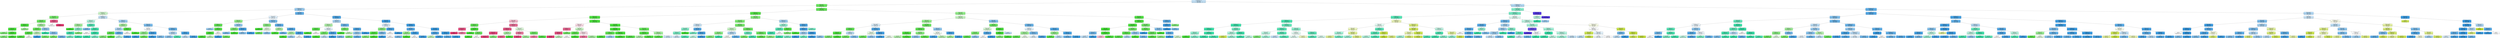 digraph Tree {
node [shape=box, style="filled, rounded", color="black", fontname=helvetica] ;
edge [fontname=helvetica] ;
0 [label="latAcceleration <= -1.573\ngini = 0.688\nsamples = 126216\nvalue = [16, 8538, 27036, 28687, 57730, 3855, 13, 341]\nclass = turn-left", fillcolor="#c4e2f7"] ;
1 [label="heading <= 21.447\ngini = 0.296\nsamples = 31469\nvalue = [0, 0, 26013, 626, 4497, 0, 0, 333]\nclass = easy-turn-left", fillcolor="#6cea61"] ;
0 -> 1 [labeldistance=2.5, labelangle=45, headlabel="True"] ;
2 [label="lonAcceleration <= 0.249\ngini = 0.496\nsamples = 1827\nvalue = [0, 0, 537, 101, 1176, 0, 0, 13]\nclass = turn-left", fillcolor="#9dcef2"] ;
1 -> 2 ;
3 [label="latAcceleration <= -2.518\ngini = 0.612\nsamples = 666\nvalue = [0, 0, 336, 94, 224, 0, 0, 12]\nclass = easy-turn-left", fillcolor="#d0f8cd"] ;
2 -> 3 ;
4 [label="xCenter <= 116.074\ngini = 0.373\nsamples = 299\nvalue = [0, 0, 232, 11, 44, 0, 0, 12]\nclass = easy-turn-left", fillcolor="#77ec6d"] ;
3 -> 4 ;
5 [label="lonVelocity <= 8.304\ngini = 0.323\nsamples = 285\nvalue = [0, 0, 230, 11, 44, 0, 0, 0]\nclass = easy-turn-left", fillcolor="#71eb66"] ;
4 -> 5 ;
6 [label="latAcceleration <= -2.528\ngini = 0.075\nsamples = 155\nvalue = [0, 0, 149, 2, 4, 0, 0, 0]\nclass = easy-turn-left", fillcolor="#4ee641"] ;
5 -> 6 ;
7 [label="1_xVelocity <= -11.742\ngini = 0.053\nsamples = 149\nvalue = [0, 0, 145, 2, 2, 0, 0, 0]\nclass = easy-turn-left", fillcolor="#4ce63e"] ;
6 -> 7 ;
8 [label="gini = 0.375\nsamples = 4\nvalue = [0, 0, 3, 1, 0, 0, 0, 0]\nclass = easy-turn-left", fillcolor="#84ee7b"] ;
7 -> 8 ;
9 [label="xCenter <= 81.525\ngini = 0.041\nsamples = 145\nvalue = [0, 0, 142, 1, 2, 0, 0, 0]\nclass = easy-turn-left", fillcolor="#4be63d"] ;
7 -> 9 ;
10 [label="gini = 0.375\nsamples = 4\nvalue = [0, 0, 3, 1, 0, 0, 0, 0]\nclass = easy-turn-left", fillcolor="#84ee7b"] ;
9 -> 10 ;
11 [label="gini = 0.028\nsamples = 141\nvalue = [0, 0, 139, 0, 2, 0, 0, 0]\nclass = easy-turn-left", fillcolor="#4ae53c"] ;
9 -> 11 ;
12 [label="gini = 0.444\nsamples = 6\nvalue = [0, 0, 4, 0, 2, 0, 0, 0]\nclass = easy-turn-left", fillcolor="#a3f29c"] ;
6 -> 12 ;
13 [label="latAcceleration <= -2.908\ngini = 0.512\nsamples = 130\nvalue = [0, 0, 81, 9, 40, 0, 0, 0]\nclass = easy-turn-left", fillcolor="#abf3a5"] ;
5 -> 13 ;
14 [label="1_distance <= 0.002\ngini = 0.279\nsamples = 86\nvalue = [0, 0, 72, 2, 12, 0, 0, 0]\nclass = easy-turn-left", fillcolor="#6aea5e"] ;
13 -> 14 ;
15 [label="2_xAcceleration <= 2.896\ngini = 0.165\nsamples = 67\nvalue = [0, 0, 61, 1, 5, 0, 0, 0]\nclass = easy-turn-left", fillcolor="#59e84c"] ;
14 -> 15 ;
16 [label="gini = 0.12\nsamples = 63\nvalue = [0, 0, 59, 1, 3, 0, 0, 0]\nclass = easy-turn-left", fillcolor="#53e746"] ;
15 -> 16 ;
17 [label="gini = 0.5\nsamples = 4\nvalue = [0, 0, 2, 0, 2, 0, 0, 0]\nclass = easy-turn-left", fillcolor="#ffffff"] ;
15 -> 17 ;
18 [label="yAcceleration <= 3.064\ngini = 0.526\nsamples = 19\nvalue = [0, 0, 11, 1, 7, 0, 0, 0]\nclass = easy-turn-left", fillcolor="#c2f6bd"] ;
14 -> 18 ;
19 [label="gini = 0.0\nsamples = 5\nvalue = [0, 0, 0, 0, 5, 0, 0, 0]\nclass = turn-left", fillcolor="#399de5"] ;
18 -> 19 ;
20 [label="gini = 0.357\nsamples = 14\nvalue = [0, 0, 11, 1, 2, 0, 0, 0]\nclass = easy-turn-left", fillcolor="#75ec6b"] ;
18 -> 20 ;
21 [label="lonAcceleration <= -0.304\ngini = 0.528\nsamples = 44\nvalue = [0, 0, 9, 7, 28, 0, 0, 0]\nclass = turn-left", fillcolor="#94caf1"] ;
13 -> 21 ;
22 [label="gini = 0.0\nsamples = 4\nvalue = [0, 0, 0, 4, 0, 0, 0, 0]\nclass = easy-turn-right", fillcolor="#39e5ac"] ;
21 -> 22 ;
23 [label="heading <= 1.673\ngini = 0.454\nsamples = 40\nvalue = [0, 0, 9, 3, 28, 0, 0, 0]\nclass = turn-left", fillcolor="#86c3ef"] ;
21 -> 23 ;
24 [label="gini = 0.32\nsamples = 5\nvalue = [0, 0, 4, 0, 1, 0, 0, 0]\nclass = easy-turn-left", fillcolor="#75ec6a"] ;
23 -> 24 ;
25 [label="gini = 0.377\nsamples = 35\nvalue = [0, 0, 5, 3, 27, 0, 0, 0]\nclass = turn-left", fillcolor="#6eb7ec"] ;
23 -> 25 ;
26 [label="length <= 4.497\ngini = 0.245\nsamples = 14\nvalue = [0, 0, 2, 0, 0, 0, 0, 12]\nclass = still", fillcolor="#e95a8a"] ;
4 -> 26 ;
27 [label="gini = 0.5\nsamples = 4\nvalue = [0, 0, 2, 0, 0, 0, 0, 2]\nclass = easy-turn-left", fillcolor="#ffffff"] ;
26 -> 27 ;
28 [label="gini = 0.0\nsamples = 10\nvalue = [0, 0, 0, 0, 0, 0, 0, 10]\nclass = still", fillcolor="#e53972"] ;
26 -> 28 ;
29 [label="lonAcceleration <= -0.137\ngini = 0.628\nsamples = 367\nvalue = [0, 0, 104, 83, 180, 0, 0, 0]\nclass = turn-left", fillcolor="#c6e3f7"] ;
3 -> 29 ;
30 [label="lonVelocity <= 7.508\ngini = 0.544\nsamples = 93\nvalue = [0, 0, 31, 54, 8, 0, 0, 0]\nclass = easy-turn-right", fillcolor="#b6f5e0"] ;
29 -> 30 ;
31 [label="latAcceleration <= -1.924\ngini = 0.484\nsamples = 48\nvalue = [0, 0, 31, 15, 2, 0, 0, 0]\nclass = easy-turn-left", fillcolor="#a6f29f"] ;
30 -> 31 ;
32 [label="gini = 0.0\nsamples = 26\nvalue = [0, 0, 26, 0, 0, 0, 0, 0]\nclass = easy-turn-left", fillcolor="#47e539"] ;
31 -> 32 ;
33 [label="1_xAcceleration <= 1.125\ngini = 0.475\nsamples = 22\nvalue = [0, 0, 5, 15, 2, 0, 0, 0]\nclass = easy-turn-right", fillcolor="#8bf0ce"] ;
31 -> 33 ;
34 [label="3_xVelocity <= 3.205\ngini = 0.124\nsamples = 15\nvalue = [0, 0, 0, 14, 1, 0, 0, 0]\nclass = easy-turn-right", fillcolor="#47e7b2"] ;
33 -> 34 ;
35 [label="gini = 0.375\nsamples = 4\nvalue = [0, 0, 0, 3, 1, 0, 0, 0]\nclass = easy-turn-right", fillcolor="#7beec8"] ;
34 -> 35 ;
36 [label="gini = 0.0\nsamples = 11\nvalue = [0, 0, 0, 11, 0, 0, 0, 0]\nclass = easy-turn-right", fillcolor="#39e5ac"] ;
34 -> 36 ;
37 [label="gini = 0.449\nsamples = 7\nvalue = [0, 0, 5, 1, 1, 0, 0, 0]\nclass = easy-turn-left", fillcolor="#84ee7b"] ;
33 -> 37 ;
38 [label="2_yVelocity <= -3.699\ngini = 0.231\nsamples = 45\nvalue = [0, 0, 0, 39, 6, 0, 0, 0]\nclass = easy-turn-right", fillcolor="#57e9b9"] ;
30 -> 38 ;
39 [label="gini = 0.375\nsamples = 4\nvalue = [0, 0, 0, 1, 3, 0, 0, 0]\nclass = turn-left", fillcolor="#7bbeee"] ;
38 -> 39 ;
40 [label="xVelocity <= 7.308\ngini = 0.136\nsamples = 41\nvalue = [0, 0, 0, 38, 3, 0, 0, 0]\nclass = easy-turn-right", fillcolor="#49e7b3"] ;
38 -> 40 ;
41 [label="gini = 0.5\nsamples = 4\nvalue = [0, 0, 0, 2, 2, 0, 0, 0]\nclass = easy-turn-right", fillcolor="#ffffff"] ;
40 -> 41 ;
42 [label="3_xVelocity <= 8.589\ngini = 0.053\nsamples = 37\nvalue = [0, 0, 0, 36, 1, 0, 0, 0]\nclass = easy-turn-right", fillcolor="#3ee6ae"] ;
40 -> 42 ;
43 [label="gini = 0.0\nsamples = 33\nvalue = [0, 0, 0, 33, 0, 0, 0, 0]\nclass = easy-turn-right", fillcolor="#39e5ac"] ;
42 -> 43 ;
44 [label="gini = 0.375\nsamples = 4\nvalue = [0, 0, 0, 3, 1, 0, 0, 0]\nclass = easy-turn-right", fillcolor="#7beec8"] ;
42 -> 44 ;
45 [label="lonVelocity <= 7.01\ngini = 0.524\nsamples = 274\nvalue = [0, 0, 73, 29, 172, 0, 0, 0]\nclass = turn-left", fillcolor="#9dcff2"] ;
29 -> 45 ;
46 [label="yAcceleration <= 1.869\ngini = 0.496\nsamples = 60\nvalue = [0, 0, 38, 3, 19, 0, 0, 0]\nclass = easy-turn-left", fillcolor="#aaf3a3"] ;
45 -> 46 ;
47 [label="xVelocity <= 5.994\ngini = 0.549\nsamples = 29\nvalue = [0, 0, 9, 3, 17, 0, 0, 0]\nclass = turn-left", fillcolor="#b0d8f5"] ;
46 -> 47 ;
48 [label="2_distance <= 0.002\ngini = 0.219\nsamples = 8\nvalue = [0, 0, 7, 1, 0, 0, 0, 0]\nclass = easy-turn-left", fillcolor="#61e955"] ;
47 -> 48 ;
49 [label="gini = 0.375\nsamples = 4\nvalue = [0, 0, 3, 1, 0, 0, 0, 0]\nclass = easy-turn-left", fillcolor="#84ee7b"] ;
48 -> 49 ;
50 [label="gini = 0.0\nsamples = 4\nvalue = [0, 0, 4, 0, 0, 0, 0, 0]\nclass = easy-turn-left", fillcolor="#47e539"] ;
48 -> 50 ;
51 [label="heading <= 2.481\ngini = 0.327\nsamples = 21\nvalue = [0, 0, 2, 2, 17, 0, 0, 0]\nclass = turn-left", fillcolor="#63b2ea"] ;
47 -> 51 ;
52 [label="gini = 0.625\nsamples = 4\nvalue = [0, 0, 1, 2, 1, 0, 0, 0]\nclass = easy-turn-right", fillcolor="#bdf6e3"] ;
51 -> 52 ;
53 [label="gini = 0.111\nsamples = 17\nvalue = [0, 0, 1, 0, 16, 0, 0, 0]\nclass = turn-left", fillcolor="#45a3e7"] ;
51 -> 53 ;
54 [label="3_distance <= 0.001\ngini = 0.121\nsamples = 31\nvalue = [0, 0, 29, 0, 2, 0, 0, 0]\nclass = easy-turn-left", fillcolor="#54e747"] ;
46 -> 54 ;
55 [label="gini = 0.5\nsamples = 4\nvalue = [0, 0, 2, 0, 2, 0, 0, 0]\nclass = easy-turn-left", fillcolor="#ffffff"] ;
54 -> 55 ;
56 [label="gini = 0.0\nsamples = 27\nvalue = [0, 0, 27, 0, 0, 0, 0, 0]\nclass = easy-turn-left", fillcolor="#47e539"] ;
54 -> 56 ;
57 [label="heading <= 5.243\ngini = 0.447\nsamples = 214\nvalue = [0, 0, 35, 26, 153, 0, 0, 0]\nclass = turn-left", fillcolor="#7cbeee"] ;
45 -> 57 ;
58 [label="yCenter <= -65.97\ngini = 0.517\nsamples = 56\nvalue = [0, 0, 27, 1, 28, 0, 0, 0]\nclass = turn-left", fillcolor="#f8fcfe"] ;
57 -> 58 ;
59 [label="yAcceleration <= 2.051\ngini = 0.411\nsamples = 38\nvalue = [0, 0, 27, 0, 11, 0, 0, 0]\nclass = easy-turn-left", fillcolor="#92f08a"] ;
58 -> 59 ;
60 [label="gini = 0.0\nsamples = 6\nvalue = [0, 0, 0, 0, 6, 0, 0, 0]\nclass = turn-left", fillcolor="#399de5"] ;
59 -> 60 ;
61 [label="gini = 0.264\nsamples = 32\nvalue = [0, 0, 27, 0, 5, 0, 0, 0]\nclass = easy-turn-left", fillcolor="#69ea5e"] ;
59 -> 61 ;
62 [label="1_yCenter <= -46.165\ngini = 0.105\nsamples = 18\nvalue = [0, 0, 0, 1, 17, 0, 0, 0]\nclass = turn-left", fillcolor="#45a3e7"] ;
58 -> 62 ;
63 [label="gini = 0.0\nsamples = 14\nvalue = [0, 0, 0, 0, 14, 0, 0, 0]\nclass = turn-left", fillcolor="#399de5"] ;
62 -> 63 ;
64 [label="gini = 0.375\nsamples = 4\nvalue = [0, 0, 0, 1, 3, 0, 0, 0]\nclass = turn-left", fillcolor="#7bbeee"] ;
62 -> 64 ;
65 [label="lonAcceleration <= 0.081\ngini = 0.346\nsamples = 158\nvalue = [0, 0, 8, 25, 125, 0, 0, 0]\nclass = turn-left", fillcolor="#6ab5eb"] ;
57 -> 65 ;
66 [label="lonVelocity <= 8.894\ngini = 0.542\nsamples = 58\nvalue = [0, 0, 5, 19, 34, 0, 0, 0]\nclass = turn-left", fillcolor="#b3d9f5"] ;
65 -> 66 ;
67 [label="gini = 0.486\nsamples = 49\nvalue = [0, 0, 5, 11, 33, 0, 0, 0]\nclass = turn-left", fillcolor="#8cc6f0"] ;
66 -> 67 ;
68 [label="gini = 0.198\nsamples = 9\nvalue = [0, 0, 0, 8, 1, 0, 0, 0]\nclass = easy-turn-right", fillcolor="#52e8b6"] ;
66 -> 68 ;
69 [label="1_distance <= 0.0\ngini = 0.167\nsamples = 100\nvalue = [0, 0, 3, 6, 91, 0, 0, 0]\nclass = turn-left", fillcolor="#4ca6e7"] ;
65 -> 69 ;
70 [label="gini = 0.48\nsamples = 10\nvalue = [0, 0, 0, 4, 6, 0, 0, 0]\nclass = turn-left", fillcolor="#bddef6"] ;
69 -> 70 ;
71 [label="gini = 0.106\nsamples = 90\nvalue = [0, 0, 3, 2, 85, 0, 0, 0]\nclass = turn-left", fillcolor="#44a3e6"] ;
69 -> 71 ;
72 [label="xCenter <= 83.586\ngini = 0.298\nsamples = 1161\nvalue = [0, 0, 201, 7, 952, 0, 0, 1]\nclass = turn-left", fillcolor="#64b2eb"] ;
2 -> 72 ;
73 [label="yCenter <= -66.678\ngini = 0.5\nsamples = 265\nvalue = [0, 0, 121, 1, 143, 0, 0, 0]\nclass = turn-left", fillcolor="#e1f0fb"] ;
72 -> 73 ;
74 [label="heading <= 4.453\ngini = 0.421\nsamples = 123\nvalue = [0, 0, 86, 0, 37, 0, 0, 0]\nclass = easy-turn-left", fillcolor="#96f08e"] ;
73 -> 74 ;
75 [label="2_xAcceleration <= -1.432\ngini = 0.24\nsamples = 86\nvalue = [0, 0, 74, 0, 12, 0, 0, 0]\nclass = easy-turn-left", fillcolor="#65e959"] ;
74 -> 75 ;
76 [label="gini = 0.444\nsamples = 6\nvalue = [0, 0, 2, 0, 4, 0, 0, 0]\nclass = turn-left", fillcolor="#9ccef2"] ;
75 -> 76 ;
77 [label="2_xVelocity <= 7.309\ngini = 0.18\nsamples = 80\nvalue = [0, 0, 72, 0, 8, 0, 0, 0]\nclass = easy-turn-left", fillcolor="#5be84f"] ;
75 -> 77 ;
78 [label="trackLifetime <= 787.5\ngini = 0.082\nsamples = 70\nvalue = [0, 0, 67, 0, 3, 0, 0, 0]\nclass = easy-turn-left", fillcolor="#4fe642"] ;
77 -> 78 ;
79 [label="gini = 0.03\nsamples = 65\nvalue = [0, 0, 64, 0, 1, 0, 0, 0]\nclass = easy-turn-left", fillcolor="#4ae53c"] ;
78 -> 79 ;
80 [label="gini = 0.48\nsamples = 5\nvalue = [0, 0, 3, 0, 2, 0, 0, 0]\nclass = easy-turn-left", fillcolor="#c2f6bd"] ;
78 -> 80 ;
81 [label="1_xVelocity <= 1.0\ngini = 0.5\nsamples = 10\nvalue = [0, 0, 5, 0, 5, 0, 0, 0]\nclass = easy-turn-left", fillcolor="#ffffff"] ;
77 -> 81 ;
82 [label="gini = 0.0\nsamples = 4\nvalue = [0, 0, 0, 0, 4, 0, 0, 0]\nclass = turn-left", fillcolor="#399de5"] ;
81 -> 82 ;
83 [label="gini = 0.278\nsamples = 6\nvalue = [0, 0, 5, 0, 1, 0, 0, 0]\nclass = easy-turn-left", fillcolor="#6cea61"] ;
81 -> 83 ;
84 [label="yCenter <= -67.659\ngini = 0.438\nsamples = 37\nvalue = [0, 0, 12, 0, 25, 0, 0, 0]\nclass = turn-left", fillcolor="#98ccf1"] ;
74 -> 84 ;
85 [label="lonVelocity <= 7.162\ngini = 0.355\nsamples = 13\nvalue = [0, 0, 10, 0, 3, 0, 0, 0]\nclass = easy-turn-left", fillcolor="#7eed74"] ;
84 -> 85 ;
86 [label="gini = 0.375\nsamples = 4\nvalue = [0, 0, 1, 0, 3, 0, 0, 0]\nclass = turn-left", fillcolor="#7bbeee"] ;
85 -> 86 ;
87 [label="gini = 0.0\nsamples = 9\nvalue = [0, 0, 9, 0, 0, 0, 0, 0]\nclass = easy-turn-left", fillcolor="#47e539"] ;
85 -> 87 ;
88 [label="3_yVelocity <= -3.631\ngini = 0.153\nsamples = 24\nvalue = [0, 0, 2, 0, 22, 0, 0, 0]\nclass = turn-left", fillcolor="#4ba6e7"] ;
84 -> 88 ;
89 [label="gini = 0.408\nsamples = 7\nvalue = [0, 0, 2, 0, 5, 0, 0, 0]\nclass = turn-left", fillcolor="#88c4ef"] ;
88 -> 89 ;
90 [label="gini = 0.0\nsamples = 17\nvalue = [0, 0, 0, 0, 17, 0, 0, 0]\nclass = turn-left", fillcolor="#399de5"] ;
88 -> 90 ;
91 [label="latVelocity <= -0.383\ngini = 0.382\nsamples = 142\nvalue = [0, 0, 35, 1, 106, 0, 0, 0]\nclass = turn-left", fillcolor="#7cbeee"] ;
73 -> 91 ;
92 [label="latAcceleration <= -3.119\ngini = 0.397\nsamples = 22\nvalue = [0, 0, 16, 0, 6, 0, 0, 0]\nclass = easy-turn-left", fillcolor="#8cef83"] ;
91 -> 92 ;
93 [label="gini = 0.0\nsamples = 9\nvalue = [0, 0, 9, 0, 0, 0, 0, 0]\nclass = easy-turn-left", fillcolor="#47e539"] ;
92 -> 93 ;
94 [label="1_yVelocity <= -5.562\ngini = 0.497\nsamples = 13\nvalue = [0, 0, 7, 0, 6, 0, 0, 0]\nclass = easy-turn-left", fillcolor="#e5fbe3"] ;
92 -> 94 ;
95 [label="gini = 0.278\nsamples = 6\nvalue = [0, 0, 5, 0, 1, 0, 0, 0]\nclass = easy-turn-left", fillcolor="#6cea61"] ;
94 -> 95 ;
96 [label="gini = 0.408\nsamples = 7\nvalue = [0, 0, 2, 0, 5, 0, 0, 0]\nclass = turn-left", fillcolor="#88c4ef"] ;
94 -> 96 ;
97 [label="heading <= 0.318\ngini = 0.28\nsamples = 120\nvalue = [0, 0, 19, 1, 100, 0, 0, 0]\nclass = turn-left", fillcolor="#60b0ea"] ;
91 -> 97 ;
98 [label="trackLifetime <= 325.0\ngini = 0.463\nsamples = 11\nvalue = [0, 0, 7, 0, 4, 0, 0, 0]\nclass = easy-turn-left", fillcolor="#b0f4aa"] ;
97 -> 98 ;
99 [label="gini = 0.0\nsamples = 6\nvalue = [0, 0, 6, 0, 0, 0, 0, 0]\nclass = easy-turn-left", fillcolor="#47e539"] ;
98 -> 99 ;
100 [label="gini = 0.32\nsamples = 5\nvalue = [0, 0, 1, 0, 4, 0, 0, 0]\nclass = turn-left", fillcolor="#6ab6ec"] ;
98 -> 100 ;
101 [label="width <= 1.936\ngini = 0.212\nsamples = 109\nvalue = [0, 0, 12, 1, 96, 0, 0, 0]\nclass = turn-left", fillcolor="#54aae8"] ;
97 -> 101 ;
102 [label="yCenter <= -65.619\ngini = 0.463\nsamples = 11\nvalue = [0, 0, 7, 0, 4, 0, 0, 0]\nclass = easy-turn-left", fillcolor="#b0f4aa"] ;
101 -> 102 ;
103 [label="gini = 0.0\nsamples = 5\nvalue = [0, 0, 5, 0, 0, 0, 0, 0]\nclass = easy-turn-left", fillcolor="#47e539"] ;
102 -> 103 ;
104 [label="gini = 0.444\nsamples = 6\nvalue = [0, 0, 2, 0, 4, 0, 0, 0]\nclass = turn-left", fillcolor="#9ccef2"] ;
102 -> 104 ;
105 [label="xCenter <= 80.971\ngini = 0.116\nsamples = 98\nvalue = [0, 0, 5, 1, 92, 0, 0, 0]\nclass = turn-left", fillcolor="#46a3e7"] ;
101 -> 105 ;
106 [label="gini = 0.5\nsamples = 4\nvalue = [0, 0, 2, 0, 2, 0, 0, 0]\nclass = easy-turn-left", fillcolor="#ffffff"] ;
105 -> 106 ;
107 [label="gini = 0.082\nsamples = 94\nvalue = [0, 0, 3, 1, 90, 0, 0, 0]\nclass = turn-left", fillcolor="#42a1e6"] ;
105 -> 107 ;
108 [label="latAcceleration <= -2.797\ngini = 0.177\nsamples = 896\nvalue = [0, 0, 80, 6, 809, 0, 0, 1]\nclass = turn-left", fillcolor="#4ea7e8"] ;
72 -> 108 ;
109 [label="lonVelocity <= 8.931\ngini = 0.48\nsamples = 118\nvalue = [0, 0, 42, 1, 74, 0, 0, 1]\nclass = turn-left", fillcolor="#acd6f4"] ;
108 -> 109 ;
110 [label="latAcceleration <= -3.043\ngini = 0.466\nsamples = 46\nvalue = [0, 0, 29, 0, 17, 0, 0, 0]\nclass = easy-turn-left", fillcolor="#b3f4ad"] ;
109 -> 110 ;
111 [label="3_xVelocity <= 5.454\ngini = 0.198\nsamples = 18\nvalue = [0, 0, 16, 0, 2, 0, 0, 0]\nclass = easy-turn-left", fillcolor="#5ee852"] ;
110 -> 111 ;
112 [label="gini = 0.0\nsamples = 14\nvalue = [0, 0, 14, 0, 0, 0, 0, 0]\nclass = easy-turn-left", fillcolor="#47e539"] ;
111 -> 112 ;
113 [label="gini = 0.5\nsamples = 4\nvalue = [0, 0, 2, 0, 2, 0, 0, 0]\nclass = easy-turn-left", fillcolor="#ffffff"] ;
111 -> 113 ;
114 [label="lonVelocity <= 8.499\ngini = 0.497\nsamples = 28\nvalue = [0, 0, 13, 0, 15, 0, 0, 0]\nclass = turn-left", fillcolor="#e5f2fc"] ;
110 -> 114 ;
115 [label="yVelocity <= 1.304\ngini = 0.32\nsamples = 15\nvalue = [0, 0, 12, 0, 3, 0, 0, 0]\nclass = easy-turn-left", fillcolor="#75ec6a"] ;
114 -> 115 ;
116 [label="gini = 0.0\nsamples = 10\nvalue = [0, 0, 10, 0, 0, 0, 0, 0]\nclass = easy-turn-left", fillcolor="#47e539"] ;
115 -> 116 ;
117 [label="gini = 0.48\nsamples = 5\nvalue = [0, 0, 2, 0, 3, 0, 0, 0]\nclass = turn-left", fillcolor="#bddef6"] ;
115 -> 117 ;
118 [label="xCenter <= 85.066\ngini = 0.142\nsamples = 13\nvalue = [0, 0, 1, 0, 12, 0, 0, 0]\nclass = turn-left", fillcolor="#49a5e7"] ;
114 -> 118 ;
119 [label="gini = 0.0\nsamples = 9\nvalue = [0, 0, 0, 0, 9, 0, 0, 0]\nclass = turn-left", fillcolor="#399de5"] ;
118 -> 119 ;
120 [label="gini = 0.375\nsamples = 4\nvalue = [0, 0, 1, 0, 3, 0, 0, 0]\nclass = turn-left", fillcolor="#7bbeee"] ;
118 -> 120 ;
121 [label="latAcceleration <= -3.712\ngini = 0.34\nsamples = 72\nvalue = [0, 0, 13, 1, 57, 0, 0, 1]\nclass = turn-left", fillcolor="#6bb6ec"] ;
109 -> 121 ;
122 [label="3_xAcceleration <= 0.182\ngini = 0.37\nsamples = 9\nvalue = [0, 0, 7, 0, 1, 0, 0, 1]\nclass = easy-turn-left", fillcolor="#75ec6a"] ;
121 -> 122 ;
123 [label="gini = 0.0\nsamples = 5\nvalue = [0, 0, 5, 0, 0, 0, 0, 0]\nclass = easy-turn-left", fillcolor="#47e539"] ;
122 -> 123 ;
124 [label="gini = 0.625\nsamples = 4\nvalue = [0, 0, 2, 0, 1, 0, 0, 1]\nclass = easy-turn-left", fillcolor="#c2f6bd"] ;
122 -> 124 ;
125 [label="3_distance <= 0.003\ngini = 0.201\nsamples = 63\nvalue = [0, 0, 6, 1, 56, 0, 0, 0]\nclass = turn-left", fillcolor="#51a9e8"] ;
121 -> 125 ;
126 [label="yCenter <= -67.235\ngini = 0.472\nsamples = 21\nvalue = [0, 0, 6, 1, 14, 0, 0, 0]\nclass = turn-left", fillcolor="#95cbf1"] ;
125 -> 126 ;
127 [label="gini = 0.375\nsamples = 4\nvalue = [0, 0, 3, 1, 0, 0, 0, 0]\nclass = easy-turn-left", fillcolor="#84ee7b"] ;
126 -> 127 ;
128 [label="gini = 0.291\nsamples = 17\nvalue = [0, 0, 3, 0, 14, 0, 0, 0]\nclass = turn-left", fillcolor="#63b2eb"] ;
126 -> 128 ;
129 [label="gini = 0.0\nsamples = 42\nvalue = [0, 0, 0, 0, 42, 0, 0, 0]\nclass = turn-left", fillcolor="#399de5"] ;
125 -> 129 ;
130 [label="xVelocity <= 6.814\ngini = 0.105\nsamples = 778\nvalue = [0, 0, 38, 5, 735, 0, 0, 0]\nclass = turn-left", fillcolor="#45a3e7"] ;
108 -> 130 ;
131 [label="latAcceleration <= -1.813\ngini = 0.494\nsamples = 47\nvalue = [0, 0, 21, 0, 26, 0, 0, 0]\nclass = turn-left", fillcolor="#d9ecfa"] ;
130 -> 131 ;
132 [label="2_yAcceleration <= 1.422\ngini = 0.393\nsamples = 26\nvalue = [0, 0, 19, 0, 7, 0, 0, 0]\nclass = easy-turn-left", fillcolor="#8bef82"] ;
131 -> 132 ;
133 [label="yCenter <= -80.343\ngini = 0.105\nsamples = 18\nvalue = [0, 0, 17, 0, 1, 0, 0, 0]\nclass = easy-turn-left", fillcolor="#52e745"] ;
132 -> 133 ;
134 [label="gini = 0.375\nsamples = 4\nvalue = [0, 0, 3, 0, 1, 0, 0, 0]\nclass = easy-turn-left", fillcolor="#84ee7b"] ;
133 -> 134 ;
135 [label="gini = 0.0\nsamples = 14\nvalue = [0, 0, 14, 0, 0, 0, 0, 0]\nclass = easy-turn-left", fillcolor="#47e539"] ;
133 -> 135 ;
136 [label="lonAcceleration <= 0.664\ngini = 0.375\nsamples = 8\nvalue = [0, 0, 2, 0, 6, 0, 0, 0]\nclass = turn-left", fillcolor="#7bbeee"] ;
132 -> 136 ;
137 [label="gini = 0.0\nsamples = 4\nvalue = [0, 0, 0, 0, 4, 0, 0, 0]\nclass = turn-left", fillcolor="#399de5"] ;
136 -> 137 ;
138 [label="gini = 0.5\nsamples = 4\nvalue = [0, 0, 2, 0, 2, 0, 0, 0]\nclass = easy-turn-left", fillcolor="#ffffff"] ;
136 -> 138 ;
139 [label="xAcceleration <= -0.018\ngini = 0.172\nsamples = 21\nvalue = [0, 0, 2, 0, 19, 0, 0, 0]\nclass = turn-left", fillcolor="#4ea7e8"] ;
131 -> 139 ;
140 [label="gini = 0.5\nsamples = 4\nvalue = [0, 0, 2, 0, 2, 0, 0, 0]\nclass = easy-turn-left", fillcolor="#ffffff"] ;
139 -> 140 ;
141 [label="gini = 0.0\nsamples = 17\nvalue = [0, 0, 0, 0, 17, 0, 0, 0]\nclass = turn-left", fillcolor="#399de5"] ;
139 -> 141 ;
142 [label="latAcceleration <= -2.623\ngini = 0.059\nsamples = 731\nvalue = [0, 0, 17, 5, 709, 0, 0, 0]\nclass = turn-left", fillcolor="#3fa0e6"] ;
130 -> 142 ;
143 [label="xVelocity <= 8.024\ngini = 0.264\nsamples = 64\nvalue = [0, 0, 10, 0, 54, 0, 0, 0]\nclass = turn-left", fillcolor="#5eafea"] ;
142 -> 143 ;
144 [label="width <= 1.963\ngini = 0.42\nsamples = 10\nvalue = [0, 0, 7, 0, 3, 0, 0, 0]\nclass = easy-turn-left", fillcolor="#96f08e"] ;
143 -> 144 ;
145 [label="gini = 0.375\nsamples = 4\nvalue = [0, 0, 1, 0, 3, 0, 0, 0]\nclass = turn-left", fillcolor="#7bbeee"] ;
144 -> 145 ;
146 [label="gini = 0.0\nsamples = 6\nvalue = [0, 0, 6, 0, 0, 0, 0, 0]\nclass = easy-turn-left", fillcolor="#47e539"] ;
144 -> 146 ;
147 [label="length <= 3.806\ngini = 0.105\nsamples = 54\nvalue = [0, 0, 3, 0, 51, 0, 0, 0]\nclass = turn-left", fillcolor="#45a3e7"] ;
143 -> 147 ;
148 [label="gini = 0.5\nsamples = 4\nvalue = [0, 0, 2, 0, 2, 0, 0, 0]\nclass = easy-turn-left", fillcolor="#ffffff"] ;
147 -> 148 ;
149 [label="gini = 0.039\nsamples = 50\nvalue = [0, 0, 1, 0, 49, 0, 0, 0]\nclass = turn-left", fillcolor="#3d9fe6"] ;
147 -> 149 ;
150 [label="xCenter <= 84.056\ngini = 0.035\nsamples = 667\nvalue = [0, 0, 7, 5, 655, 0, 0, 0]\nclass = turn-left", fillcolor="#3d9fe5"] ;
142 -> 150 ;
151 [label="yCenter <= -67.252\ngini = 0.206\nsamples = 44\nvalue = [0, 0, 4, 1, 39, 0, 0, 0]\nclass = turn-left", fillcolor="#52a9e8"] ;
150 -> 151 ;
152 [label="gini = 0.48\nsamples = 5\nvalue = [0, 0, 3, 0, 2, 0, 0, 0]\nclass = easy-turn-left", fillcolor="#c2f6bd"] ;
151 -> 152 ;
153 [label="gini = 0.099\nsamples = 39\nvalue = [0, 0, 1, 1, 37, 0, 0, 0]\nclass = turn-left", fillcolor="#43a2e6"] ;
151 -> 153 ;
154 [label="lonAcceleration <= 0.282\ngini = 0.022\nsamples = 623\nvalue = [0, 0, 3, 4, 616, 0, 0, 0]\nclass = turn-left", fillcolor="#3b9ee5"] ;
150 -> 154 ;
155 [label="gini = 0.247\nsamples = 29\nvalue = [0, 0, 2, 2, 25, 0, 0, 0]\nclass = turn-left", fillcolor="#56ace9"] ;
154 -> 155 ;
156 [label="gini = 0.01\nsamples = 594\nvalue = [0, 0, 1, 2, 591, 0, 0, 0]\nclass = turn-left", fillcolor="#3a9de5"] ;
154 -> 156 ;
157 [label="lonAcceleration <= 0.326\ngini = 0.248\nsamples = 29642\nvalue = [0, 0, 25476, 525, 3321, 0, 0, 320]\nclass = easy-turn-left", fillcolor="#64e958"] ;
1 -> 157 ;
158 [label="latAcceleration <= -1.848\ngini = 0.156\nsamples = 21726\nvalue = [0, 0, 19925, 509, 992, 0, 0, 300]\nclass = easy-turn-left", fillcolor="#57e74a"] ;
157 -> 158 ;
159 [label="latVelocity <= -0.596\ngini = 0.113\nsamples = 19646\nvalue = [0, 0, 18484, 202, 660, 0, 0, 300]\nclass = easy-turn-left", fillcolor="#52e745"] ;
158 -> 159 ;
160 [label="xCenter <= 106.274\ngini = 0.485\nsamples = 240\nvalue = [0, 0, 93, 0, 2, 0, 0, 145]\nclass = still", fillcolor="#f6b9cd"] ;
159 -> 160 ;
161 [label="latAcceleration <= -4.014\ngini = 0.259\nsamples = 61\nvalue = [0, 0, 52, 0, 2, 0, 0, 7]\nclass = easy-turn-left", fillcolor="#66e95a"] ;
160 -> 161 ;
162 [label="3_yCenter <= -55.197\ngini = 0.219\nsamples = 8\nvalue = [0, 0, 1, 0, 0, 0, 0, 7]\nclass = still", fillcolor="#e95586"] ;
161 -> 162 ;
163 [label="gini = 0.0\nsamples = 4\nvalue = [0, 0, 0, 0, 0, 0, 0, 4]\nclass = still", fillcolor="#e53972"] ;
162 -> 163 ;
164 [label="gini = 0.375\nsamples = 4\nvalue = [0, 0, 1, 0, 0, 0, 0, 3]\nclass = still", fillcolor="#ee7ba1"] ;
162 -> 164 ;
165 [label="heading <= 264.138\ngini = 0.073\nsamples = 53\nvalue = [0, 0, 51, 0, 2, 0, 0, 0]\nclass = easy-turn-left", fillcolor="#4ee641"] ;
161 -> 165 ;
166 [label="gini = 0.0\nsamples = 42\nvalue = [0, 0, 42, 0, 0, 0, 0, 0]\nclass = easy-turn-left", fillcolor="#47e539"] ;
165 -> 166 ;
167 [label="2_yVelocity <= 1.054\ngini = 0.298\nsamples = 11\nvalue = [0, 0, 9, 0, 2, 0, 0, 0]\nclass = easy-turn-left", fillcolor="#70eb65"] ;
165 -> 167 ;
168 [label="gini = 0.0\nsamples = 7\nvalue = [0, 0, 7, 0, 0, 0, 0, 0]\nclass = easy-turn-left", fillcolor="#47e539"] ;
167 -> 168 ;
169 [label="gini = 0.5\nsamples = 4\nvalue = [0, 0, 2, 0, 2, 0, 0, 0]\nclass = easy-turn-left", fillcolor="#ffffff"] ;
167 -> 169 ;
170 [label="lonAcceleration <= -0.047\ngini = 0.353\nsamples = 179\nvalue = [0, 0, 41, 0, 0, 0, 0, 138]\nclass = still", fillcolor="#ed749c"] ;
160 -> 170 ;
171 [label="latAcceleration <= -2.73\ngini = 0.236\nsamples = 139\nvalue = [0, 0, 19, 0, 0, 0, 0, 120]\nclass = still", fillcolor="#e95888"] ;
170 -> 171 ;
172 [label="yCenter <= -59.707\ngini = 0.147\nsamples = 125\nvalue = [0, 0, 10, 0, 0, 0, 0, 115]\nclass = still", fillcolor="#e74a7e"] ;
171 -> 172 ;
173 [label="gini = 0.109\nsamples = 121\nvalue = [0, 0, 7, 0, 0, 0, 0, 114]\nclass = still", fillcolor="#e7457b"] ;
172 -> 173 ;
174 [label="gini = 0.375\nsamples = 4\nvalue = [0, 0, 3, 0, 0, 0, 0, 1]\nclass = easy-turn-left", fillcolor="#84ee7b"] ;
172 -> 174 ;
175 [label="1_xCenter <= 125.735\ngini = 0.459\nsamples = 14\nvalue = [0, 0, 9, 0, 0, 0, 0, 5]\nclass = easy-turn-left", fillcolor="#adf3a7"] ;
171 -> 175 ;
176 [label="gini = 0.278\nsamples = 6\nvalue = [0, 0, 1, 0, 0, 0, 0, 5]\nclass = still", fillcolor="#ea618e"] ;
175 -> 176 ;
177 [label="gini = 0.0\nsamples = 8\nvalue = [0, 0, 8, 0, 0, 0, 0, 0]\nclass = easy-turn-left", fillcolor="#47e539"] ;
175 -> 177 ;
178 [label="2_xVelocity <= -0.019\ngini = 0.495\nsamples = 40\nvalue = [0, 0, 22, 0, 0, 0, 0, 18]\nclass = easy-turn-left", fillcolor="#defadb"] ;
170 -> 178 ;
179 [label="latAcceleration <= -3.092\ngini = 0.388\nsamples = 19\nvalue = [0, 0, 5, 0, 0, 0, 0, 14]\nclass = still", fillcolor="#ee80a4"] ;
178 -> 179 ;
180 [label="gini = 0.142\nsamples = 13\nvalue = [0, 0, 1, 0, 0, 0, 0, 12]\nclass = still", fillcolor="#e7497e"] ;
179 -> 180 ;
181 [label="gini = 0.444\nsamples = 6\nvalue = [0, 0, 4, 0, 0, 0, 0, 2]\nclass = easy-turn-left", fillcolor="#a3f29c"] ;
179 -> 181 ;
182 [label="latVelocity <= -0.698\ngini = 0.308\nsamples = 21\nvalue = [0, 0, 17, 0, 0, 0, 0, 4]\nclass = easy-turn-left", fillcolor="#72eb68"] ;
178 -> 182 ;
183 [label="gini = 0.375\nsamples = 4\nvalue = [0, 0, 1, 0, 0, 0, 0, 3]\nclass = still", fillcolor="#ee7ba1"] ;
182 -> 183 ;
184 [label="gini = 0.111\nsamples = 17\nvalue = [0, 0, 16, 0, 0, 0, 0, 1]\nclass = easy-turn-left", fillcolor="#52e745"] ;
182 -> 184 ;
185 [label="latAcceleration <= -4.811\ngini = 0.101\nsamples = 19406\nvalue = [0, 0, 18391, 202, 658, 0, 0, 155]\nclass = easy-turn-left", fillcolor="#51e644"] ;
159 -> 185 ;
186 [label="latVelocity <= -0.422\ngini = 0.496\nsamples = 119\nvalue = [0, 0, 54, 0, 0, 0, 0, 65]\nclass = still", fillcolor="#fbdde7"] ;
185 -> 186 ;
187 [label="lonAcceleration <= 0.179\ngini = 0.32\nsamples = 40\nvalue = [0, 0, 8, 0, 0, 0, 0, 32]\nclass = still", fillcolor="#ec6a95"] ;
186 -> 187 ;
188 [label="trackLifetime <= 375.0\ngini = 0.202\nsamples = 35\nvalue = [0, 0, 4, 0, 0, 0, 0, 31]\nclass = still", fillcolor="#e85384"] ;
187 -> 188 ;
189 [label="gini = 0.064\nsamples = 30\nvalue = [0, 0, 1, 0, 0, 0, 0, 29]\nclass = still", fillcolor="#e64077"] ;
188 -> 189 ;
190 [label="gini = 0.48\nsamples = 5\nvalue = [0, 0, 3, 0, 0, 0, 0, 2]\nclass = easy-turn-left", fillcolor="#c2f6bd"] ;
188 -> 190 ;
191 [label="gini = 0.32\nsamples = 5\nvalue = [0, 0, 4, 0, 0, 0, 0, 1]\nclass = easy-turn-left", fillcolor="#75ec6a"] ;
187 -> 191 ;
192 [label="xVelocity <= -4.833\ngini = 0.486\nsamples = 79\nvalue = [0, 0, 46, 0, 0, 0, 0, 33]\nclass = easy-turn-left", fillcolor="#cbf8c7"] ;
186 -> 192 ;
193 [label="3_yCenter <= -51.586\ngini = 0.219\nsamples = 24\nvalue = [0, 0, 21, 0, 0, 0, 0, 3]\nclass = easy-turn-left", fillcolor="#61e955"] ;
192 -> 193 ;
194 [label="gini = 0.5\nsamples = 6\nvalue = [0, 0, 3, 0, 0, 0, 0, 3]\nclass = easy-turn-left", fillcolor="#ffffff"] ;
193 -> 194 ;
195 [label="gini = 0.0\nsamples = 18\nvalue = [0, 0, 18, 0, 0, 0, 0, 0]\nclass = easy-turn-left", fillcolor="#47e539"] ;
193 -> 195 ;
196 [label="latAcceleration <= -5.124\ngini = 0.496\nsamples = 55\nvalue = [0, 0, 25, 0, 0, 0, 0, 30]\nclass = still", fillcolor="#fbdee8"] ;
192 -> 196 ;
197 [label="gini = 0.355\nsamples = 26\nvalue = [0, 0, 6, 0, 0, 0, 0, 20]\nclass = still", fillcolor="#ed749c"] ;
196 -> 197 ;
198 [label="gini = 0.452\nsamples = 29\nvalue = [0, 0, 19, 0, 0, 0, 0, 10]\nclass = easy-turn-left", fillcolor="#a8f3a1"] ;
196 -> 198 ;
199 [label="xCenter <= 99.382\ngini = 0.095\nsamples = 19287\nvalue = [0, 0, 18337, 202, 658, 0, 0, 90]\nclass = easy-turn-left", fillcolor="#50e643"] ;
185 -> 199 ;
200 [label="yVelocity <= -7.582\ngini = 0.066\nsamples = 16980\nvalue = [0, 0, 16405, 132, 412, 0, 0, 31]\nclass = easy-turn-left", fillcolor="#4de640"] ;
199 -> 200 ;
201 [label="latAcceleration <= -2.603\ngini = 0.24\nsamples = 1422\nvalue = [0, 0, 1230, 39, 148, 0, 0, 5]\nclass = easy-turn-left", fillcolor="#63e957"] ;
200 -> 201 ;
202 [label="gini = 0.059\nsamples = 1226\nvalue = [0, 0, 1189, 3, 29, 0, 0, 5]\nclass = easy-turn-left", fillcolor="#4de63f"] ;
201 -> 202 ;
203 [label="gini = 0.554\nsamples = 196\nvalue = [0, 0, 41, 36, 119, 0, 0, 0]\nclass = turn-left", fillcolor="#9bcef2"] ;
201 -> 203 ;
204 [label="latAcceleration <= -2.137\ngini = 0.048\nsamples = 15558\nvalue = [0, 0, 15175, 93, 264, 0, 0, 26]\nclass = easy-turn-left", fillcolor="#4ce63e"] ;
200 -> 204 ;
205 [label="gini = 0.027\nsamples = 12998\nvalue = [0, 0, 12818, 30, 124, 0, 0, 26]\nclass = easy-turn-left", fillcolor="#4ae53c"] ;
204 -> 205 ;
206 [label="gini = 0.149\nsamples = 2560\nvalue = [0, 0, 2357, 63, 140, 0, 0, 0]\nclass = easy-turn-left", fillcolor="#56e74a"] ;
204 -> 206 ;
207 [label="yCenter <= -47.164\ngini = 0.286\nsamples = 2307\nvalue = [0, 0, 1932, 70, 246, 0, 0, 59]\nclass = easy-turn-left", fillcolor="#68ea5d"] ;
199 -> 207 ;
208 [label="latVelocity <= -0.495\ngini = 0.151\nsamples = 1664\nvalue = [0, 0, 1531, 12, 62, 0, 0, 59]\nclass = easy-turn-left", fillcolor="#56e749"] ;
207 -> 208 ;
209 [label="gini = 0.489\nsamples = 111\nvalue = [0, 0, 69, 0, 3, 0, 0, 39]\nclass = easy-turn-left", fillcolor="#b2f4ad"] ;
208 -> 209 ;
210 [label="gini = 0.112\nsamples = 1553\nvalue = [0, 0, 1462, 12, 59, 0, 0, 20]\nclass = easy-turn-left", fillcolor="#52e745"] ;
208 -> 210 ;
211 [label="yAcceleration <= -0.321\ngini = 0.521\nsamples = 643\nvalue = [0, 0, 401, 58, 184, 0, 0, 0]\nclass = easy-turn-left", fillcolor="#a8f3a1"] ;
207 -> 211 ;
212 [label="gini = 0.189\nsamples = 311\nvalue = [0, 0, 279, 22, 10, 0, 0, 0]\nclass = easy-turn-left", fillcolor="#5be84f"] ;
211 -> 212 ;
213 [label="gini = 0.579\nsamples = 332\nvalue = [0, 0, 122, 36, 174, 0, 0, 0]\nclass = turn-left", fillcolor="#cee7f9"] ;
211 -> 213 ;
214 [label="yVelocity <= 6.569\ngini = 0.473\nsamples = 2080\nvalue = [0, 0, 1441, 307, 332, 0, 0, 0]\nclass = easy-turn-left", fillcolor="#8aef81"] ;
158 -> 214 ;
215 [label="yVelocity <= -6.652\ngini = 0.431\nsamples = 1959\nvalue = [0, 0, 1430, 273, 256, 0, 0, 0]\nclass = easy-turn-left", fillcolor="#81ed77"] ;
214 -> 215 ;
216 [label="lonAcceleration <= 0.098\ngini = 0.558\nsamples = 100\nvalue = [0, 0, 8, 38, 54, 0, 0, 0]\nclass = turn-left", fillcolor="#cce6f8"] ;
215 -> 216 ;
217 [label="heading <= 303.191\ngini = 0.499\nsamples = 48\nvalue = [0, 0, 7, 32, 9, 0, 0, 0]\nclass = easy-turn-right", fillcolor="#8af0ce"] ;
216 -> 217 ;
218 [label="lonVelocity <= 7.121\ngini = 0.425\nsamples = 44\nvalue = [0, 0, 3, 32, 9, 0, 0, 0]\nclass = easy-turn-right", fillcolor="#7deec8"] ;
217 -> 218 ;
219 [label="gini = 0.556\nsamples = 13\nvalue = [0, 0, 1, 5, 7, 0, 0, 0]\nclass = turn-left", fillcolor="#cee6f8"] ;
218 -> 219 ;
220 [label="gini = 0.233\nsamples = 31\nvalue = [0, 0, 2, 27, 2, 0, 0, 0]\nclass = easy-turn-right", fillcolor="#54e9b7"] ;
218 -> 220 ;
221 [label="gini = 0.0\nsamples = 4\nvalue = [0, 0, 4, 0, 0, 0, 0, 0]\nclass = easy-turn-left", fillcolor="#47e539"] ;
217 -> 221 ;
222 [label="yVelocity <= -8.661\ngini = 0.237\nsamples = 52\nvalue = [0, 0, 1, 6, 45, 0, 0, 0]\nclass = turn-left", fillcolor="#57ace9"] ;
216 -> 222 ;
223 [label="gini = 0.375\nsamples = 4\nvalue = [0, 0, 0, 3, 1, 0, 0, 0]\nclass = easy-turn-right", fillcolor="#7beec8"] ;
222 -> 223 ;
224 [label="xAcceleration <= 1.594\ngini = 0.155\nsamples = 48\nvalue = [0, 0, 1, 3, 44, 0, 0, 0]\nclass = turn-left", fillcolor="#4ba6e7"] ;
222 -> 224 ;
225 [label="gini = 0.625\nsamples = 4\nvalue = [0, 0, 1, 2, 1, 0, 0, 0]\nclass = easy-turn-right", fillcolor="#bdf6e3"] ;
224 -> 225 ;
226 [label="gini = 0.044\nsamples = 44\nvalue = [0, 0, 0, 1, 43, 0, 0, 0]\nclass = turn-left", fillcolor="#3e9fe6"] ;
224 -> 226 ;
227 [label="xVelocity <= -6.025\ngini = 0.387\nsamples = 1859\nvalue = [0, 0, 1422, 235, 202, 0, 0, 0]\nclass = easy-turn-left", fillcolor="#79ec6e"] ;
215 -> 227 ;
228 [label="trackLifetime <= 162.5\ngini = 0.625\nsamples = 227\nvalue = [0, 0, 112, 48, 67, 0, 0, 0]\nclass = easy-turn-left", fillcolor="#cbf8c7"] ;
227 -> 228 ;
229 [label="2_yVelocity <= 8.782\ngini = 0.459\nsamples = 122\nvalue = [0, 0, 85, 27, 10, 0, 0, 0]\nclass = easy-turn-left", fillcolor="#8fef86"] ;
228 -> 229 ;
230 [label="gini = 0.436\nsamples = 118\nvalue = [0, 0, 85, 23, 10, 0, 0, 0]\nclass = easy-turn-left", fillcolor="#87ee7e"] ;
229 -> 230 ;
231 [label="gini = 0.0\nsamples = 4\nvalue = [0, 0, 0, 4, 0, 0, 0, 0]\nclass = easy-turn-right", fillcolor="#39e5ac"] ;
229 -> 231 ;
232 [label="lonAcceleration <= 0.086\ngini = 0.599\nsamples = 105\nvalue = [0, 0, 27, 21, 57, 0, 0, 0]\nclass = turn-left", fillcolor="#b3d9f5"] ;
228 -> 232 ;
233 [label="gini = 0.662\nsamples = 54\nvalue = [0, 0, 20, 19, 15, 0, 0, 0]\nclass = easy-turn-left", fillcolor="#fafef9"] ;
232 -> 233 ;
234 [label="gini = 0.301\nsamples = 51\nvalue = [0, 0, 7, 2, 42, 0, 0, 0]\nclass = turn-left", fillcolor="#62b1ea"] ;
232 -> 234 ;
235 [label="lonAcceleration <= -1.18\ngini = 0.336\nsamples = 1632\nvalue = [0, 0, 1310, 187, 135, 0, 0, 0]\nclass = easy-turn-left", fillcolor="#70eb65"] ;
227 -> 235 ;
236 [label="latVelocity <= -0.305\ngini = 0.32\nsamples = 25\nvalue = [0, 0, 5, 20, 0, 0, 0, 0]\nclass = easy-turn-right", fillcolor="#6aecc1"] ;
235 -> 236 ;
237 [label="gini = 0.32\nsamples = 5\nvalue = [0, 0, 4, 1, 0, 0, 0, 0]\nclass = easy-turn-left", fillcolor="#75ec6a"] ;
236 -> 237 ;
238 [label="gini = 0.095\nsamples = 20\nvalue = [0, 0, 1, 19, 0, 0, 0, 0]\nclass = easy-turn-right", fillcolor="#43e6b0"] ;
236 -> 238 ;
239 [label="latAcceleration <= -1.679\ngini = 0.323\nsamples = 1607\nvalue = [0, 0, 1305, 167, 135, 0, 0, 0]\nclass = easy-turn-left", fillcolor="#6eea63"] ;
235 -> 239 ;
240 [label="gini = 0.222\nsamples = 1030\nvalue = [0, 0, 904, 68, 58, 0, 0, 0]\nclass = easy-turn-left", fillcolor="#5fe853"] ;
239 -> 240 ;
241 [label="gini = 0.47\nsamples = 577\nvalue = [0, 0, 401, 99, 77, 0, 0, 0]\nclass = easy-turn-left", fillcolor="#8bef82"] ;
239 -> 241 ;
242 [label="yAcceleration <= -0.192\ngini = 0.518\nsamples = 121\nvalue = [0, 0, 11, 34, 76, 0, 0, 0]\nclass = turn-left", fillcolor="#9fd0f2"] ;
214 -> 242 ;
243 [label="yCenter <= -37.902\ngini = 0.504\nsamples = 39\nvalue = [0, 0, 11, 25, 3, 0, 0, 0]\nclass = easy-turn-right", fillcolor="#9cf2d6"] ;
242 -> 243 ;
244 [label="xCenter <= 102.759\ngini = 0.253\nsamples = 28\nvalue = [0, 0, 1, 24, 3, 0, 0, 0]\nclass = easy-turn-right", fillcolor="#59e9b9"] ;
243 -> 244 ;
245 [label="latVelocity <= -0.076\ngini = 0.083\nsamples = 23\nvalue = [0, 0, 0, 22, 1, 0, 0, 0]\nclass = easy-turn-right", fillcolor="#42e6b0"] ;
244 -> 245 ;
246 [label="gini = 0.0\nsamples = 19\nvalue = [0, 0, 0, 19, 0, 0, 0, 0]\nclass = easy-turn-right", fillcolor="#39e5ac"] ;
245 -> 246 ;
247 [label="gini = 0.375\nsamples = 4\nvalue = [0, 0, 0, 3, 1, 0, 0, 0]\nclass = easy-turn-right", fillcolor="#7beec8"] ;
245 -> 247 ;
248 [label="gini = 0.64\nsamples = 5\nvalue = [0, 0, 1, 2, 2, 0, 0, 0]\nclass = easy-turn-right", fillcolor="#ffffff"] ;
244 -> 248 ;
249 [label="3_xVelocity <= -6.026\ngini = 0.165\nsamples = 11\nvalue = [0, 0, 10, 1, 0, 0, 0, 0]\nclass = easy-turn-left", fillcolor="#59e84d"] ;
243 -> 249 ;
250 [label="gini = 0.375\nsamples = 4\nvalue = [0, 0, 3, 1, 0, 0, 0, 0]\nclass = easy-turn-left", fillcolor="#84ee7b"] ;
249 -> 250 ;
251 [label="gini = 0.0\nsamples = 7\nvalue = [0, 0, 7, 0, 0, 0, 0, 0]\nclass = easy-turn-left", fillcolor="#47e539"] ;
249 -> 251 ;
252 [label="1_yAcceleration <= 1.906\ngini = 0.195\nsamples = 82\nvalue = [0, 0, 0, 9, 73, 0, 0, 0]\nclass = turn-left", fillcolor="#51a9e8"] ;
242 -> 252 ;
253 [label="yAcceleration <= -0.142\ngini = 0.142\nsamples = 78\nvalue = [0, 0, 0, 6, 72, 0, 0, 0]\nclass = turn-left", fillcolor="#49a5e7"] ;
252 -> 253 ;
254 [label="xCenter <= 101.419\ngini = 0.444\nsamples = 12\nvalue = [0, 0, 0, 4, 8, 0, 0, 0]\nclass = turn-left", fillcolor="#9ccef2"] ;
253 -> 254 ;
255 [label="gini = 0.0\nsamples = 7\nvalue = [0, 0, 0, 0, 7, 0, 0, 0]\nclass = turn-left", fillcolor="#399de5"] ;
254 -> 255 ;
256 [label="gini = 0.32\nsamples = 5\nvalue = [0, 0, 0, 4, 1, 0, 0, 0]\nclass = easy-turn-right", fillcolor="#6aecc1"] ;
254 -> 256 ;
257 [label="1_xVelocity <= 0.39\ngini = 0.059\nsamples = 66\nvalue = [0, 0, 0, 2, 64, 0, 0, 0]\nclass = turn-left", fillcolor="#3fa0e6"] ;
253 -> 257 ;
258 [label="gini = 0.0\nsamples = 59\nvalue = [0, 0, 0, 0, 59, 0, 0, 0]\nclass = turn-left", fillcolor="#399de5"] ;
257 -> 258 ;
259 [label="gini = 0.408\nsamples = 7\nvalue = [0, 0, 0, 2, 5, 0, 0, 0]\nclass = turn-left", fillcolor="#88c4ef"] ;
257 -> 259 ;
260 [label="gini = 0.375\nsamples = 4\nvalue = [0, 0, 0, 3, 1, 0, 0, 0]\nclass = easy-turn-right", fillcolor="#7beec8"] ;
252 -> 260 ;
261 [label="xVelocity <= 1.896\ngini = 0.422\nsamples = 7916\nvalue = [0, 0, 5551, 16, 2329, 0, 0, 20]\nclass = easy-turn-left", fillcolor="#95f08d"] ;
157 -> 261 ;
262 [label="xVelocity <= -1.056\ngini = 0.49\nsamples = 5216\nvalue = [0, 0, 3038, 13, 2153, 0, 0, 12]\nclass = easy-turn-left", fillcolor="#caf7c6"] ;
261 -> 262 ;
263 [label="xVelocity <= -7.733\ngini = 0.425\nsamples = 3834\nvalue = [0, 0, 2674, 7, 1142, 0, 0, 11]\nclass = easy-turn-left", fillcolor="#96f08e"] ;
262 -> 263 ;
264 [label="heading <= 182.705\ngini = 0.498\nsamples = 1310\nvalue = [0, 0, 585, 1, 720, 0, 0, 4]\nclass = turn-left", fillcolor="#daedfa"] ;
263 -> 264 ;
265 [label="latAcceleration <= -2.697\ngini = 0.244\nsamples = 586\nvalue = [0, 0, 503, 0, 81, 0, 0, 2]\nclass = easy-turn-left", fillcolor="#65e95a"] ;
264 -> 265 ;
266 [label="yVelocity <= -0.278\ngini = 0.107\nsamples = 494\nvalue = [0, 0, 466, 0, 26, 0, 0, 2]\nclass = easy-turn-left", fillcolor="#52e745"] ;
265 -> 266 ;
267 [label="gini = 0.357\nsamples = 86\nvalue = [0, 0, 66, 0, 20, 0, 0, 0]\nclass = easy-turn-left", fillcolor="#7fed75"] ;
266 -> 267 ;
268 [label="gini = 0.039\nsamples = 408\nvalue = [0, 0, 400, 0, 6, 0, 0, 2]\nclass = easy-turn-left", fillcolor="#4be63d"] ;
266 -> 268 ;
269 [label="lonAcceleration <= 0.514\ngini = 0.481\nsamples = 92\nvalue = [0, 0, 37, 0, 55, 0, 0, 0]\nclass = turn-left", fillcolor="#bedff6"] ;
265 -> 269 ;
270 [label="gini = 0.287\nsamples = 23\nvalue = [0, 0, 19, 0, 4, 0, 0, 0]\nclass = easy-turn-left", fillcolor="#6eea63"] ;
269 -> 270 ;
271 [label="gini = 0.386\nsamples = 69\nvalue = [0, 0, 18, 0, 51, 0, 0, 0]\nclass = turn-left", fillcolor="#7fc0ee"] ;
269 -> 271 ;
272 [label="latAcceleration <= -3.074\ngini = 0.208\nsamples = 724\nvalue = [0, 0, 82, 1, 639, 0, 0, 2]\nclass = turn-left", fillcolor="#53aae8"] ;
264 -> 272 ;
273 [label="lonVelocity <= 9.055\ngini = 0.52\nsamples = 84\nvalue = [0, 0, 44, 0, 38, 0, 0, 2]\nclass = easy-turn-left", fillcolor="#e7fce5"] ;
272 -> 273 ;
274 [label="gini = 0.266\nsamples = 38\nvalue = [0, 0, 32, 0, 6, 0, 0, 0]\nclass = easy-turn-left", fillcolor="#6aea5e"] ;
273 -> 274 ;
275 [label="gini = 0.446\nsamples = 46\nvalue = [0, 0, 12, 0, 32, 0, 0, 2]\nclass = turn-left", fillcolor="#8bc5f0"] ;
273 -> 275 ;
276 [label="yCenter <= -27.198\ngini = 0.115\nsamples = 640\nvalue = [0, 0, 38, 1, 601, 0, 0, 0]\nclass = turn-left", fillcolor="#46a3e7"] ;
272 -> 276 ;
277 [label="gini = 0.061\nsamples = 602\nvalue = [0, 0, 18, 1, 583, 0, 0, 0]\nclass = turn-left", fillcolor="#3fa0e6"] ;
276 -> 277 ;
278 [label="gini = 0.499\nsamples = 38\nvalue = [0, 0, 20, 0, 18, 0, 0, 0]\nclass = easy-turn-left", fillcolor="#edfceb"] ;
276 -> 278 ;
279 [label="xCenter <= 100.555\ngini = 0.287\nsamples = 2524\nvalue = [0, 0, 2089, 6, 422, 0, 0, 7]\nclass = easy-turn-left", fillcolor="#6dea62"] ;
263 -> 279 ;
280 [label="latAcceleration <= -2.066\ngini = 0.233\nsamples = 2360\nvalue = [0, 0, 2043, 4, 310, 0, 0, 3]\nclass = easy-turn-left", fillcolor="#63e958"] ;
279 -> 280 ;
281 [label="yCenter <= -43.867\ngini = 0.112\nsamples = 1569\nvalue = [0, 0, 1476, 0, 90, 0, 0, 3]\nclass = easy-turn-left", fillcolor="#53e745"] ;
280 -> 281 ;
282 [label="gini = 0.472\nsamples = 84\nvalue = [0, 0, 52, 0, 32, 0, 0, 0]\nclass = easy-turn-left", fillcolor="#b8f5b3"] ;
281 -> 282 ;
283 [label="gini = 0.079\nsamples = 1485\nvalue = [0, 0, 1424, 0, 58, 0, 0, 3]\nclass = easy-turn-left", fillcolor="#4fe641"] ;
281 -> 283 ;
284 [label="xVelocity <= -6.512\ngini = 0.409\nsamples = 791\nvalue = [0, 0, 567, 4, 220, 0, 0, 0]\nclass = easy-turn-left", fillcolor="#8fef87"] ;
280 -> 284 ;
285 [label="gini = 0.413\nsamples = 229\nvalue = [0, 0, 65, 1, 163, 0, 0, 0]\nclass = turn-left", fillcolor="#89c4ef"] ;
284 -> 285 ;
286 [label="gini = 0.192\nsamples = 562\nvalue = [0, 0, 502, 3, 57, 0, 0, 0]\nclass = easy-turn-left", fillcolor="#5de851"] ;
284 -> 286 ;
287 [label="yVelocity <= 7.239\ngini = 0.454\nsamples = 164\nvalue = [0, 0, 46, 2, 112, 0, 0, 4]\nclass = turn-left", fillcolor="#90c8f0"] ;
279 -> 287 ;
288 [label="yVelocity <= -6.021\ngini = 0.544\nsamples = 85\nvalue = [0, 0, 42, 1, 39, 0, 0, 3]\nclass = easy-turn-left", fillcolor="#f3fdf2"] ;
287 -> 288 ;
289 [label="gini = 0.117\nsamples = 16\nvalue = [0, 0, 1, 0, 15, 0, 0, 0]\nclass = turn-left", fillcolor="#46a4e7"] ;
288 -> 289 ;
290 [label="gini = 0.524\nsamples = 69\nvalue = [0, 0, 41, 1, 24, 0, 0, 3]\nclass = easy-turn-left", fillcolor="#b9f5b4"] ;
288 -> 290 ;
291 [label="xAcceleration <= -3.303\ngini = 0.143\nsamples = 79\nvalue = [0, 0, 4, 1, 73, 0, 0, 1]\nclass = turn-left", fillcolor="#49a5e7"] ;
287 -> 291 ;
292 [label="gini = 0.56\nsamples = 5\nvalue = [0, 0, 3, 0, 1, 0, 0, 1]\nclass = easy-turn-left", fillcolor="#a3f29c"] ;
291 -> 292 ;
293 [label="gini = 0.053\nsamples = 74\nvalue = [0, 0, 1, 1, 72, 0, 0, 0]\nclass = turn-left", fillcolor="#3ea0e6"] ;
291 -> 293 ;
294 [label="heading <= 82.77\ngini = 0.395\nsamples = 1382\nvalue = [0, 0, 364, 6, 1011, 0, 0, 1]\nclass = turn-left", fillcolor="#81c1ee"] ;
262 -> 294 ;
295 [label="xCenter <= 99.414\ngini = 0.317\nsamples = 138\nvalue = [0, 0, 111, 0, 26, 0, 0, 1]\nclass = easy-turn-left", fillcolor="#73eb69"] ;
294 -> 295 ;
296 [label="heading <= 79.058\ngini = 0.493\nsamples = 52\nvalue = [0, 0, 29, 0, 23, 0, 0, 0]\nclass = easy-turn-left", fillcolor="#d9fad6"] ;
295 -> 296 ;
297 [label="xCenter <= 99.027\ngini = 0.353\nsamples = 35\nvalue = [0, 0, 27, 0, 8, 0, 0, 0]\nclass = easy-turn-left", fillcolor="#7eed74"] ;
296 -> 297 ;
298 [label="gini = 0.191\nsamples = 28\nvalue = [0, 0, 25, 0, 3, 0, 0, 0]\nclass = easy-turn-left", fillcolor="#5de851"] ;
297 -> 298 ;
299 [label="gini = 0.408\nsamples = 7\nvalue = [0, 0, 2, 0, 5, 0, 0, 0]\nclass = turn-left", fillcolor="#88c4ef"] ;
297 -> 299 ;
300 [label="3_yAcceleration <= -1.012\ngini = 0.208\nsamples = 17\nvalue = [0, 0, 2, 0, 15, 0, 0, 0]\nclass = turn-left", fillcolor="#53aae8"] ;
296 -> 300 ;
301 [label="gini = 0.5\nsamples = 4\nvalue = [0, 0, 2, 0, 2, 0, 0, 0]\nclass = easy-turn-left", fillcolor="#ffffff"] ;
300 -> 301 ;
302 [label="gini = 0.0\nsamples = 13\nvalue = [0, 0, 0, 0, 13, 0, 0, 0]\nclass = turn-left", fillcolor="#399de5"] ;
300 -> 302 ;
303 [label="latAcceleration <= -1.875\ngini = 0.09\nsamples = 86\nvalue = [0, 0, 82, 0, 3, 0, 0, 1]\nclass = easy-turn-left", fillcolor="#50e643"] ;
295 -> 303 ;
304 [label="1_xAcceleration <= -1.826\ngini = 0.024\nsamples = 81\nvalue = [0, 0, 80, 0, 0, 0, 0, 1]\nclass = easy-turn-left", fillcolor="#49e53b"] ;
303 -> 304 ;
305 [label="gini = 0.375\nsamples = 4\nvalue = [0, 0, 3, 0, 0, 0, 0, 1]\nclass = easy-turn-left", fillcolor="#84ee7b"] ;
304 -> 305 ;
306 [label="gini = 0.0\nsamples = 77\nvalue = [0, 0, 77, 0, 0, 0, 0, 0]\nclass = easy-turn-left", fillcolor="#47e539"] ;
304 -> 306 ;
307 [label="gini = 0.48\nsamples = 5\nvalue = [0, 0, 2, 0, 3, 0, 0, 0]\nclass = turn-left", fillcolor="#bddef6"] ;
303 -> 307 ;
308 [label="latAcceleration <= -2.658\ngini = 0.332\nsamples = 1244\nvalue = [0, 0, 253, 6, 985, 0, 0, 0]\nclass = turn-left", fillcolor="#6db7ec"] ;
294 -> 308 ;
309 [label="lonVelocity <= 8.756\ngini = 0.497\nsamples = 304\nvalue = [0, 0, 141, 0, 163, 0, 0, 0]\nclass = turn-left", fillcolor="#e4f2fb"] ;
308 -> 309 ;
310 [label="latAcceleration <= -2.959\ngini = 0.443\nsamples = 160\nvalue = [0, 0, 107, 0, 53, 0, 0, 0]\nclass = easy-turn-left", fillcolor="#a2f29b"] ;
309 -> 310 ;
311 [label="gini = 0.195\nsamples = 64\nvalue = [0, 0, 57, 0, 7, 0, 0, 0]\nclass = easy-turn-left", fillcolor="#5ee851"] ;
310 -> 311 ;
312 [label="gini = 0.499\nsamples = 96\nvalue = [0, 0, 50, 0, 46, 0, 0, 0]\nclass = easy-turn-left", fillcolor="#f0fdef"] ;
310 -> 312 ;
313 [label="latAcceleration <= -3.136\ngini = 0.361\nsamples = 144\nvalue = [0, 0, 34, 0, 110, 0, 0, 0]\nclass = turn-left", fillcolor="#76bbed"] ;
309 -> 313 ;
314 [label="gini = 0.497\nsamples = 63\nvalue = [0, 0, 29, 0, 34, 0, 0, 0]\nclass = turn-left", fillcolor="#e2f1fb"] ;
313 -> 314 ;
315 [label="gini = 0.116\nsamples = 81\nvalue = [0, 0, 5, 0, 76, 0, 0, 0]\nclass = turn-left", fillcolor="#46a3e7"] ;
313 -> 315 ;
316 [label="lonVelocity <= 6.667\ngini = 0.221\nsamples = 940\nvalue = [0, 0, 112, 6, 822, 0, 0, 0]\nclass = turn-left", fillcolor="#55abe9"] ;
308 -> 316 ;
317 [label="latAcceleration <= -1.812\ngini = 0.423\nsamples = 56\nvalue = [0, 0, 39, 0, 17, 0, 0, 0]\nclass = easy-turn-left", fillcolor="#97f08f"] ;
316 -> 317 ;
318 [label="gini = 0.165\nsamples = 33\nvalue = [0, 0, 30, 0, 3, 0, 0, 0]\nclass = easy-turn-left", fillcolor="#59e84d"] ;
317 -> 318 ;
319 [label="gini = 0.476\nsamples = 23\nvalue = [0, 0, 9, 0, 14, 0, 0, 0]\nclass = turn-left", fillcolor="#b8dcf6"] ;
317 -> 319 ;
320 [label="lonVelocity <= 7.972\ngini = 0.164\nsamples = 884\nvalue = [0, 0, 73, 6, 805, 0, 0, 0]\nclass = turn-left", fillcolor="#4ca7e8"] ;
316 -> 320 ;
321 [label="gini = 0.311\nsamples = 332\nvalue = [0, 0, 64, 0, 268, 0, 0, 0]\nclass = turn-left", fillcolor="#68b4eb"] ;
320 -> 321 ;
322 [label="gini = 0.053\nsamples = 552\nvalue = [0, 0, 9, 6, 537, 0, 0, 0]\nclass = turn-left", fillcolor="#3ea0e6"] ;
320 -> 322 ;
323 [label="xCenter <= 145.471\ngini = 0.129\nsamples = 2700\nvalue = [0, 0, 2513, 3, 176, 0, 0, 8]\nclass = easy-turn-left", fillcolor="#55e748"] ;
261 -> 323 ;
324 [label="latAcceleration <= -1.829\ngini = 0.115\nsamples = 2672\nvalue = [0, 0, 2509, 3, 152, 0, 0, 8]\nclass = easy-turn-left", fillcolor="#53e746"] ;
323 -> 324 ;
325 [label="heading <= 356.002\ngini = 0.071\nsamples = 2305\nvalue = [0, 0, 2220, 2, 75, 0, 0, 8]\nclass = easy-turn-left", fillcolor="#4ee641"] ;
324 -> 325 ;
326 [label="yVelocity <= -8.394\ngini = 0.038\nsamples = 2090\nvalue = [0, 0, 2050, 2, 30, 0, 0, 8]\nclass = easy-turn-left", fillcolor="#4be63d"] ;
325 -> 326 ;
327 [label="1_xVelocity <= 1.809\ngini = 0.406\nsamples = 8\nvalue = [0, 0, 1, 1, 6, 0, 0, 0]\nclass = turn-left", fillcolor="#72b9ec"] ;
326 -> 327 ;
328 [label="gini = 0.625\nsamples = 4\nvalue = [0, 0, 1, 1, 2, 0, 0, 0]\nclass = turn-left", fillcolor="#bddef6"] ;
327 -> 328 ;
329 [label="gini = 0.0\nsamples = 4\nvalue = [0, 0, 0, 0, 4, 0, 0, 0]\nclass = turn-left", fillcolor="#399de5"] ;
327 -> 329 ;
330 [label="latAcceleration <= -5.668\ngini = 0.031\nsamples = 2082\nvalue = [0, 0, 2049, 1, 24, 0, 0, 8]\nclass = easy-turn-left", fillcolor="#4ae53c"] ;
326 -> 330 ;
331 [label="gini = 0.48\nsamples = 5\nvalue = [0, 0, 2, 0, 0, 0, 0, 3]\nclass = still", fillcolor="#f6bdd0"] ;
330 -> 331 ;
332 [label="gini = 0.029\nsamples = 2077\nvalue = [0, 0, 2047, 1, 24, 0, 0, 5]\nclass = easy-turn-left", fillcolor="#4ae53c"] ;
330 -> 332 ;
333 [label="yCenter <= -64.81\ngini = 0.331\nsamples = 215\nvalue = [0, 0, 170, 0, 45, 0, 0, 0]\nclass = easy-turn-left", fillcolor="#78ec6d"] ;
325 -> 333 ;
334 [label="latAcceleration <= -1.981\ngini = 0.213\nsamples = 182\nvalue = [0, 0, 160, 0, 22, 0, 0, 0]\nclass = easy-turn-left", fillcolor="#60e954"] ;
333 -> 334 ;
335 [label="gini = 0.16\nsamples = 171\nvalue = [0, 0, 156, 0, 15, 0, 0, 0]\nclass = easy-turn-left", fillcolor="#59e84c"] ;
334 -> 335 ;
336 [label="gini = 0.463\nsamples = 11\nvalue = [0, 0, 4, 0, 7, 0, 0, 0]\nclass = turn-left", fillcolor="#aad5f4"] ;
334 -> 336 ;
337 [label="latVelocity <= -0.384\ngini = 0.422\nsamples = 33\nvalue = [0, 0, 10, 0, 23, 0, 0, 0]\nclass = turn-left", fillcolor="#8fc8f0"] ;
333 -> 337 ;
338 [label="gini = 0.0\nsamples = 4\nvalue = [0, 0, 4, 0, 0, 0, 0, 0]\nclass = easy-turn-left", fillcolor="#47e539"] ;
337 -> 338 ;
339 [label="gini = 0.328\nsamples = 29\nvalue = [0, 0, 6, 0, 23, 0, 0, 0]\nclass = turn-left", fillcolor="#6db7ec"] ;
337 -> 339 ;
340 [label="heading <= 350.336\ngini = 0.336\nsamples = 367\nvalue = [0, 0, 289, 1, 77, 0, 0, 0]\nclass = easy-turn-left", fillcolor="#78ec6e"] ;
324 -> 340 ;
341 [label="yVelocity <= -7.17\ngini = 0.285\nsamples = 339\nvalue = [0, 0, 281, 1, 57, 0, 0, 0]\nclass = easy-turn-left", fillcolor="#6dea62"] ;
340 -> 341 ;
342 [label="gini = 0.0\nsamples = 6\nvalue = [0, 0, 0, 0, 6, 0, 0, 0]\nclass = turn-left", fillcolor="#399de5"] ;
341 -> 342 ;
343 [label="xVelocity <= 5.689\ngini = 0.264\nsamples = 333\nvalue = [0, 0, 281, 1, 51, 0, 0, 0]\nclass = easy-turn-left", fillcolor="#69ea5e"] ;
341 -> 343 ;
344 [label="gini = 0.143\nsamples = 206\nvalue = [0, 0, 190, 0, 16, 0, 0, 0]\nclass = easy-turn-left", fillcolor="#56e74a"] ;
343 -> 344 ;
345 [label="gini = 0.411\nsamples = 127\nvalue = [0, 0, 91, 1, 35, 0, 0, 0]\nclass = easy-turn-left", fillcolor="#8fef86"] ;
343 -> 345 ;
346 [label="xVelocity <= 6.076\ngini = 0.408\nsamples = 28\nvalue = [0, 0, 8, 0, 20, 0, 0, 0]\nclass = turn-left", fillcolor="#88c4ef"] ;
340 -> 346 ;
347 [label="gini = 0.0\nsamples = 4\nvalue = [0, 0, 4, 0, 0, 0, 0, 0]\nclass = easy-turn-left", fillcolor="#47e539"] ;
346 -> 347 ;
348 [label="2_yCenter <= -45.453\ngini = 0.278\nsamples = 24\nvalue = [0, 0, 4, 0, 20, 0, 0, 0]\nclass = turn-left", fillcolor="#61b1ea"] ;
346 -> 348 ;
349 [label="gini = 0.0\nsamples = 17\nvalue = [0, 0, 0, 0, 17, 0, 0, 0]\nclass = turn-left", fillcolor="#399de5"] ;
348 -> 349 ;
350 [label="gini = 0.49\nsamples = 7\nvalue = [0, 0, 4, 0, 3, 0, 0, 0]\nclass = easy-turn-left", fillcolor="#d1f8ce"] ;
348 -> 350 ;
351 [label="1_xAcceleration <= 1.891\ngini = 0.245\nsamples = 28\nvalue = [0, 0, 4, 0, 24, 0, 0, 0]\nclass = turn-left", fillcolor="#5aade9"] ;
323 -> 351 ;
352 [label="1_yAcceleration <= 0.568\ngini = 0.08\nsamples = 24\nvalue = [0, 0, 1, 0, 23, 0, 0, 0]\nclass = turn-left", fillcolor="#42a1e6"] ;
351 -> 352 ;
353 [label="gini = 0.0\nsamples = 20\nvalue = [0, 0, 0, 0, 20, 0, 0, 0]\nclass = turn-left", fillcolor="#399de5"] ;
352 -> 353 ;
354 [label="gini = 0.375\nsamples = 4\nvalue = [0, 0, 1, 0, 3, 0, 0, 0]\nclass = turn-left", fillcolor="#7bbeee"] ;
352 -> 354 ;
355 [label="gini = 0.375\nsamples = 4\nvalue = [0, 0, 3, 0, 1, 0, 0, 0]\nclass = easy-turn-left", fillcolor="#84ee7b"] ;
351 -> 355 ;
356 [label="lonAcceleration <= 0.008\ngini = 0.587\nsamples = 94747\nvalue = [16, 8538, 1023, 28061, 53233, 3855, 13, 8]\nclass = turn-left", fillcolor="#b4daf5"] ;
0 -> 356 [labeldistance=2.5, labelangle=-45, headlabel="False"] ;
357 [label="trackLifetime <= 1062.5\ngini = 0.524\nsamples = 35945\nvalue = [10, 2144, 333, 23658, 5931, 3855, 8, 6]\nclass = easy-turn-right", fillcolor="#8af0ce"] ;
356 -> 357 ;
358 [label="lonAcceleration <= -0.232\ngini = 0.424\nsamples = 32243\nvalue = [10, 2143, 333, 23653, 5928, 162, 8, 6]\nclass = easy-turn-right", fillcolor="#7aedc7"] ;
357 -> 358 ;
359 [label="latAcceleration <= 1.751\ngini = 0.261\nsamples = 21353\nvalue = [0, 1461, 180, 18238, 1466, 0, 7, 1]\nclass = easy-turn-right", fillcolor="#58e9b9"] ;
358 -> 359 ;
360 [label="lonAcceleration <= -0.497\ngini = 0.168\nsamples = 19174\nvalue = [0, 197, 180, 17429, 1364, 0, 3, 1]\nclass = easy-turn-right", fillcolor="#4ce8b4"] ;
359 -> 360 ;
361 [label="latAcceleration <= 1.431\ngini = 0.082\nsamples = 13713\nvalue = [0, 103, 70, 13133, 405, 0, 1, 1]\nclass = easy-turn-right", fillcolor="#42e6b0"] ;
360 -> 361 ;
362 [label="latAcceleration <= -1.331\ngini = 0.071\nsamples = 13360\nvalue = [0, 20, 70, 12868, 400, 0, 1, 1]\nclass = easy-turn-right", fillcolor="#41e6af"] ;
361 -> 362 ;
363 [label="lonVelocity <= 5.24\ngini = 0.441\nsamples = 155\nvalue = [0, 0, 49, 105, 1, 0, 0, 0]\nclass = easy-turn-right", fillcolor="#96f1d3"] ;
362 -> 363 ;
364 [label="gini = 0.0\nsamples = 12\nvalue = [0, 0, 12, 0, 0, 0, 0, 0]\nclass = easy-turn-left", fillcolor="#47e539"] ;
363 -> 364 ;
365 [label="gini = 0.394\nsamples = 143\nvalue = [0, 0, 37, 105, 1, 0, 0, 0]\nclass = easy-turn-right", fillcolor="#80eeca"] ;
363 -> 365 ;
366 [label="lonAcceleration <= -0.952\ngini = 0.065\nsamples = 13205\nvalue = [0, 20, 21, 12763, 399, 0, 1, 1]\nclass = easy-turn-right", fillcolor="#40e6af"] ;
362 -> 366 ;
367 [label="gini = 0.022\nsamples = 8105\nvalue = [0, 6, 5, 8015, 78, 0, 1, 0]\nclass = easy-turn-right", fillcolor="#3be5ad"] ;
366 -> 367 ;
368 [label="gini = 0.129\nsamples = 5100\nvalue = [0, 14, 16, 4748, 321, 0, 0, 1]\nclass = easy-turn-right", fillcolor="#48e7b2"] ;
366 -> 368 ;
369 [label="lonVelocity <= 8.647\ngini = 0.381\nsamples = 353\nvalue = [0, 83, 0, 265, 5, 0, 0, 0]\nclass = easy-turn-right", fillcolor="#7aedc7"] ;
361 -> 369 ;
370 [label="lonVelocity <= 5.98\ngini = 0.49\nsamples = 211\nvalue = [0, 76, 0, 130, 5, 0, 0, 0]\nclass = easy-turn-right", fillcolor="#b0f5de"] ;
369 -> 370 ;
371 [label="gini = 0.227\nsamples = 16\nvalue = [0, 14, 0, 1, 1, 0, 0, 0]\nclass = faster", fillcolor="#cfe853"] ;
370 -> 371 ;
372 [label="gini = 0.461\nsamples = 195\nvalue = [0, 62, 0, 129, 4, 0, 0, 0]\nclass = easy-turn-right", fillcolor="#9bf2d5"] ;
370 -> 372 ;
373 [label="trackLifetime <= 162.5\ngini = 0.094\nsamples = 142\nvalue = [0, 7, 0, 135, 0, 0, 0, 0]\nclass = easy-turn-right", fillcolor="#43e6b0"] ;
369 -> 373 ;
374 [label="gini = 0.07\nsamples = 137\nvalue = [0, 5, 0, 132, 0, 0, 0, 0]\nclass = easy-turn-right", fillcolor="#40e6af"] ;
373 -> 374 ;
375 [label="gini = 0.48\nsamples = 5\nvalue = [0, 2, 0, 3, 0, 0, 0, 0]\nclass = easy-turn-right", fillcolor="#bdf6e3"] ;
373 -> 375 ;
376 [label="latAcceleration <= 0.192\ngini = 0.35\nsamples = 5461\nvalue = [0, 94, 110, 4296, 959, 0, 2, 0]\nclass = easy-turn-right", fillcolor="#6cecc1"] ;
360 -> 376 ;
377 [label="latAcceleration <= -1.353\ngini = 0.294\nsamples = 4075\nvalue = [0, 0, 110, 3371, 594, 0, 0, 0]\nclass = easy-turn-right", fillcolor="#61eabd"] ;
376 -> 377 ;
378 [label="lonVelocity <= 5.584\ngini = 0.56\nsamples = 258\nvalue = [0, 0, 89, 144, 25, 0, 0, 0]\nclass = easy-turn-right", fillcolor="#bff7e4"] ;
377 -> 378 ;
379 [label="gini = 0.424\nsamples = 34\nvalue = [0, 0, 25, 5, 4, 0, 0, 0]\nclass = easy-turn-left", fillcolor="#80ed76"] ;
378 -> 379 ;
380 [label="gini = 0.525\nsamples = 224\nvalue = [0, 0, 64, 139, 21, 0, 0, 0]\nclass = easy-turn-right", fillcolor="#a2f3d8"] ;
378 -> 380 ;
381 [label="lonVelocity <= 0.018\ngini = 0.263\nsamples = 3817\nvalue = [0, 0, 21, 3227, 569, 0, 0, 0]\nclass = easy-turn-right", fillcolor="#5deabb"] ;
377 -> 381 ;
382 [label="gini = 0.483\nsamples = 76\nvalue = [0, 0, 0, 31, 45, 0, 0, 0]\nclass = turn-left", fillcolor="#c1e1f7"] ;
381 -> 382 ;
383 [label="gini = 0.25\nsamples = 3741\nvalue = [0, 0, 21, 3196, 524, 0, 0, 0]\nclass = easy-turn-right", fillcolor="#5be9ba"] ;
381 -> 383 ;
384 [label="lonVelocity <= 6.593\ngini = 0.481\nsamples = 1386\nvalue = [0, 94, 0, 925, 365, 0, 2, 0]\nclass = easy-turn-right", fillcolor="#92f1d1"] ;
376 -> 384 ;
385 [label="latAcceleration <= 1.412\ngini = 0.562\nsamples = 650\nvalue = [0, 45, 0, 324, 279, 0, 2, 0]\nclass = easy-turn-right", fillcolor="#e7fcf5"] ;
384 -> 385 ;
386 [label="gini = 0.515\nsamples = 579\nvalue = [0, 10, 0, 307, 261, 0, 1, 0]\nclass = easy-turn-right", fillcolor="#e2fbf3"] ;
385 -> 386 ;
387 [label="gini = 0.635\nsamples = 71\nvalue = [0, 35, 0, 17, 18, 0, 1, 0]\nclass = faster", fillcolor="#edf7bf"] ;
385 -> 387 ;
388 [label="xAcceleration <= 1.156\ngini = 0.315\nsamples = 736\nvalue = [0, 49, 0, 601, 86, 0, 0, 0]\nclass = easy-turn-right", fillcolor="#62eabd"] ;
384 -> 388 ;
389 [label="gini = 0.274\nsamples = 682\nvalue = [0, 30, 0, 575, 77, 0, 0, 0]\nclass = easy-turn-right", fillcolor="#5ceabb"] ;
388 -> 389 ;
390 [label="gini = 0.617\nsamples = 54\nvalue = [0, 19, 0, 26, 9, 0, 0, 0]\nclass = easy-turn-right", fillcolor="#d7faee"] ;
388 -> 390 ;
391 [label="latAcceleration <= 2.402\ngini = 0.523\nsamples = 2179\nvalue = [0, 1264, 0, 809, 102, 0, 4, 0]\nclass = faster", fillcolor="#edf6bd"] ;
359 -> 391 ;
392 [label="lonVelocity <= 9.474\ngini = 0.552\nsamples = 1107\nvalue = [0, 480, 0, 561, 65, 0, 1, 0]\nclass = easy-turn-right", fillcolor="#e5fcf4"] ;
391 -> 392 ;
393 [label="xVelocity <= -5.47\ngini = 0.539\nsamples = 764\nvalue = [0, 435, 0, 278, 50, 0, 1, 0]\nclass = faster", fillcolor="#edf7bf"] ;
392 -> 393 ;
394 [label="yCenter <= -47.531\ngini = 0.538\nsamples = 199\nvalue = [0, 59, 0, 120, 20, 0, 0, 0]\nclass = easy-turn-right", fillcolor="#a9f4db"] ;
393 -> 394 ;
395 [label="gini = 0.447\nsamples = 62\nvalue = [0, 42, 0, 19, 1, 0, 0, 0]\nclass = faster", fillcolor="#e2f195"] ;
394 -> 395 ;
396 [label="gini = 0.422\nsamples = 137\nvalue = [0, 17, 0, 101, 19, 0, 0, 0]\nclass = easy-turn-right", fillcolor="#75edc5"] ;
394 -> 396 ;
397 [label="heading <= 43.587\ngini = 0.476\nsamples = 565\nvalue = [0, 376, 0, 158, 30, 0, 1, 0]\nclass = faster", fillcolor="#e2f195"] ;
393 -> 397 ;
398 [label="gini = 0.549\nsamples = 46\nvalue = [0, 11, 0, 28, 7, 0, 0, 0]\nclass = easy-turn-right", fillcolor="#9ff2d7"] ;
397 -> 398 ;
399 [label="gini = 0.441\nsamples = 519\nvalue = [0, 365, 0, 130, 23, 0, 1, 0]\nclass = faster", fillcolor="#deef87"] ;
397 -> 399 ;
400 [label="trackLifetime <= 162.5\ngini = 0.3\nsamples = 343\nvalue = [0, 45, 0, 283, 15, 0, 0, 0]\nclass = easy-turn-right", fillcolor="#61eabd"] ;
392 -> 400 ;
401 [label="3_yCenter <= -66.578\ngini = 0.258\nsamples = 330\nvalue = [0, 33, 0, 282, 15, 0, 0, 0]\nclass = easy-turn-right", fillcolor="#59e9b9"] ;
400 -> 401 ;
402 [label="gini = 0.564\nsamples = 40\nvalue = [0, 12, 0, 23, 5, 0, 0, 0]\nclass = easy-turn-right", fillcolor="#b1f5de"] ;
401 -> 402 ;
403 [label="gini = 0.196\nsamples = 290\nvalue = [0, 21, 0, 259, 10, 0, 0, 0]\nclass = easy-turn-right", fillcolor="#50e8b6"] ;
401 -> 403 ;
404 [label="2_yVelocity <= 1.762\ngini = 0.142\nsamples = 13\nvalue = [0, 12, 0, 1, 0, 0, 0, 0]\nclass = faster", fillcolor="#cde749"] ;
400 -> 404 ;
405 [label="gini = 0.0\nsamples = 9\nvalue = [0, 9, 0, 0, 0, 0, 0, 0]\nclass = faster", fillcolor="#c8e539"] ;
404 -> 405 ;
406 [label="gini = 0.375\nsamples = 4\nvalue = [0, 3, 0, 1, 0, 0, 0, 0]\nclass = faster", fillcolor="#daee7b"] ;
404 -> 406 ;
407 [label="lonVelocity <= 12.232\ngini = 0.41\nsamples = 1072\nvalue = [0, 784, 0, 248, 37, 0, 3, 0]\nclass = faster", fillcolor="#dbee7e"] ;
391 -> 407 ;
408 [label="xVelocity <= -6.339\ngini = 0.328\nsamples = 882\nvalue = [0, 709, 0, 139, 31, 0, 3, 0]\nclass = faster", fillcolor="#d5eb67"] ;
407 -> 408 ;
409 [label="xCenter <= 110.312\ngini = 0.51\nsamples = 222\nvalue = [0, 134, 0, 78, 10, 0, 0, 0]\nclass = faster", fillcolor="#eaf5b2"] ;
408 -> 409 ;
410 [label="gini = 0.523\nsamples = 72\nvalue = [0, 20, 0, 45, 7, 0, 0, 0]\nclass = easy-turn-right", fillcolor="#a0f2d7"] ;
409 -> 410 ;
411 [label="gini = 0.374\nsamples = 150\nvalue = [0, 114, 0, 33, 3, 0, 0, 0]\nclass = faster", fillcolor="#d9ed76"] ;
409 -> 411 ;
412 [label="xVelocity <= 11.175\ngini = 0.231\nsamples = 660\nvalue = [0, 575, 0, 61, 21, 0, 3, 0]\nclass = faster", fillcolor="#d0e955"] ;
408 -> 412 ;
413 [label="gini = 0.215\nsamples = 651\nvalue = [0, 574, 0, 53, 21, 0, 3, 0]\nclass = faster", fillcolor="#cfe852"] ;
412 -> 413 ;
414 [label="gini = 0.198\nsamples = 9\nvalue = [0, 1, 0, 8, 0, 0, 0, 0]\nclass = easy-turn-right", fillcolor="#52e8b6"] ;
412 -> 414 ;
415 [label="latAcceleration <= 2.977\ngini = 0.514\nsamples = 190\nvalue = [0, 75, 0, 109, 6, 0, 0, 0]\nclass = easy-turn-right", fillcolor="#c4f7e6"] ;
407 -> 415 ;
416 [label="xCenter <= 121.898\ngini = 0.208\nsamples = 87\nvalue = [0, 8, 0, 77, 2, 0, 0, 0]\nclass = easy-turn-right", fillcolor="#52e8b7"] ;
415 -> 416 ;
417 [label="gini = 0.093\nsamples = 62\nvalue = [0, 1, 0, 59, 2, 0, 0, 0]\nclass = easy-turn-right", fillcolor="#43e6b0"] ;
416 -> 417 ;
418 [label="gini = 0.403\nsamples = 25\nvalue = [0, 7, 0, 18, 0, 0, 0, 0]\nclass = easy-turn-right", fillcolor="#86efcc"] ;
416 -> 418 ;
419 [label="yCenter <= -63.265\ngini = 0.479\nsamples = 103\nvalue = [0, 67, 0, 32, 4, 0, 0, 0]\nclass = faster", fillcolor="#e4f29d"] ;
415 -> 419 ;
420 [label="gini = 0.503\nsamples = 35\nvalue = [0, 8, 0, 23, 4, 0, 0, 0]\nclass = easy-turn-right", fillcolor="#91f1d1"] ;
419 -> 420 ;
421 [label="gini = 0.23\nsamples = 68\nvalue = [0, 59, 0, 9, 0, 0, 0, 0]\nclass = faster", fillcolor="#d0e957"] ;
419 -> 421 ;
422 [label="lonVelocity <= -0.001\ngini = 0.581\nsamples = 10890\nvalue = [10, 682, 153, 5415, 4462, 162, 1, 5]\nclass = easy-turn-right", fillcolor="#e2fbf3"] ;
358 -> 422 ;
423 [label="lonVelocity <= -0.005\ngini = 0.344\nsamples = 1740\nvalue = [3, 0, 0, 375, 1359, 0, 0, 3]\nclass = turn-left", fillcolor="#70b8ec"] ;
422 -> 423 ;
424 [label="2_xCenter <= 136.181\ngini = 0.245\nsamples = 1135\nvalue = [0, 0, 0, 159, 973, 0, 0, 3]\nclass = turn-left", fillcolor="#5aade9"] ;
423 -> 424 ;
425 [label="latVelocity <= -0.056\ngini = 0.239\nsamples = 1126\nvalue = [0, 0, 0, 153, 970, 0, 0, 3]\nclass = turn-left", fillcolor="#59ade9"] ;
424 -> 425 ;
426 [label="gini = 0.5\nsamples = 4\nvalue = [0, 0, 0, 2, 0, 0, 0, 2]\nclass = easy-turn-right", fillcolor="#ffffff"] ;
425 -> 426 ;
427 [label="lonVelocity <= -0.013\ngini = 0.234\nsamples = 1122\nvalue = [0, 0, 0, 151, 970, 0, 0, 1]\nclass = turn-left", fillcolor="#58ace9"] ;
425 -> 427 ;
428 [label="gini = 0.176\nsamples = 586\nvalue = [0, 0, 0, 56, 529, 0, 0, 1]\nclass = turn-left", fillcolor="#4ea8e8"] ;
427 -> 428 ;
429 [label="gini = 0.292\nsamples = 536\nvalue = [0, 0, 0, 95, 441, 0, 0, 0]\nclass = turn-left", fillcolor="#64b2eb"] ;
427 -> 429 ;
430 [label="3_yVelocity <= 2.896\ngini = 0.444\nsamples = 9\nvalue = [0, 0, 0, 6, 3, 0, 0, 0]\nclass = easy-turn-right", fillcolor="#9cf2d6"] ;
424 -> 430 ;
431 [label="gini = 0.0\nsamples = 5\nvalue = [0, 0, 0, 5, 0, 0, 0, 0]\nclass = easy-turn-right", fillcolor="#39e5ac"] ;
430 -> 431 ;
432 [label="gini = 0.375\nsamples = 4\nvalue = [0, 0, 0, 1, 3, 0, 0, 0]\nclass = turn-left", fillcolor="#7bbeee"] ;
430 -> 432 ;
433 [label="2_xVelocity <= 6.612\ngini = 0.465\nsamples = 605\nvalue = [3, 0, 0, 216, 386, 0, 0, 0]\nclass = turn-left", fillcolor="#a8d4f4"] ;
423 -> 433 ;
434 [label="1_xAcceleration <= 2.401\ngini = 0.454\nsamples = 573\nvalue = [3, 0, 0, 193, 377, 0, 0, 0]\nclass = turn-left", fillcolor="#9fd0f2"] ;
433 -> 434 ;
435 [label="lonAcceleration <= -0.006\ngini = 0.448\nsamples = 565\nvalue = [3, 0, 0, 185, 377, 0, 0, 0]\nclass = turn-left", fillcolor="#9bcdf2"] ;
434 -> 435 ;
436 [label="gini = 0.486\nsamples = 274\nvalue = [1, 0, 0, 111, 162, 0, 0, 0]\nclass = turn-left", fillcolor="#c1e0f7"] ;
435 -> 436 ;
437 [label="gini = 0.389\nsamples = 291\nvalue = [2, 0, 0, 74, 215, 0, 0, 0]\nclass = turn-left", fillcolor="#7ebfee"] ;
435 -> 437 ;
438 [label="gini = 0.0\nsamples = 8\nvalue = [0, 0, 0, 8, 0, 0, 0, 0]\nclass = easy-turn-right", fillcolor="#39e5ac"] ;
434 -> 438 ;
439 [label="3_distance <= 0.0\ngini = 0.404\nsamples = 32\nvalue = [0, 0, 0, 23, 9, 0, 0, 0]\nclass = easy-turn-right", fillcolor="#86efcc"] ;
433 -> 439 ;
440 [label="gini = 0.0\nsamples = 4\nvalue = [0, 0, 0, 0, 4, 0, 0, 0]\nclass = turn-left", fillcolor="#399de5"] ;
439 -> 440 ;
441 [label="2_xVelocity <= 8.371\ngini = 0.293\nsamples = 28\nvalue = [0, 0, 0, 23, 5, 0, 0, 0]\nclass = easy-turn-right", fillcolor="#64ebbe"] ;
439 -> 441 ;
442 [label="gini = 0.091\nsamples = 21\nvalue = [0, 0, 0, 20, 1, 0, 0, 0]\nclass = easy-turn-right", fillcolor="#43e6b0"] ;
441 -> 442 ;
443 [label="gini = 0.49\nsamples = 7\nvalue = [0, 0, 0, 3, 4, 0, 0, 0]\nclass = turn-left", fillcolor="#cee6f8"] ;
441 -> 443 ;
444 [label="latAcceleration <= 1.265\ngini = 0.575\nsamples = 9150\nvalue = [7, 682, 153, 5040, 3103, 162, 1, 2]\nclass = easy-turn-right", fillcolor="#c0f7e4"] ;
422 -> 444 ;
445 [label="yCenter <= -103.844\ngini = 0.503\nsamples = 7661\nvalue = [7, 24, 153, 4747, 2566, 162, 0, 2]\nclass = easy-turn-right", fillcolor="#aaf4db"] ;
444 -> 445 ;
446 [label="lonVelocity <= 4.006\ngini = 0.241\nsamples = 187\nvalue = [0, 0, 0, 12, 13, 162, 0, 0]\nclass = constant-speed", fillcolor="#6e55e9"] ;
445 -> 446 ;
447 [label="gini = 0.0\nsamples = 162\nvalue = [0, 0, 0, 0, 0, 162, 0, 0]\nclass = constant-speed", fillcolor="#5639e5"] ;
446 -> 447 ;
448 [label="yVelocity <= -1.325\ngini = 0.499\nsamples = 25\nvalue = [0, 0, 0, 12, 13, 0, 0, 0]\nclass = turn-left", fillcolor="#f0f7fd"] ;
446 -> 448 ;
449 [label="gini = 0.305\nsamples = 16\nvalue = [0, 0, 0, 3, 13, 0, 0, 0]\nclass = turn-left", fillcolor="#67b4eb"] ;
448 -> 449 ;
450 [label="gini = 0.0\nsamples = 9\nvalue = [0, 0, 0, 9, 0, 0, 0, 0]\nclass = easy-turn-right", fillcolor="#39e5ac"] ;
448 -> 450 ;
451 [label="trackLifetime <= 12.5\ngini = 0.482\nsamples = 7474\nvalue = [7, 24, 153, 4735, 2553, 0, 0, 2]\nclass = easy-turn-right", fillcolor="#a7f3da"] ;
445 -> 451 ;
452 [label="yAcceleration <= 0.424\ngini = 0.015\nsamples = 533\nvalue = [0, 0, 1, 529, 2, 0, 0, 1]\nclass = easy-turn-right", fillcolor="#3ae5ad"] ;
451 -> 452 ;
453 [label="gini = 0.008\nsamples = 529\nvalue = [0, 0, 0, 527, 2, 0, 0, 0]\nclass = easy-turn-right", fillcolor="#3ae5ac"] ;
452 -> 453 ;
454 [label="gini = 0.625\nsamples = 4\nvalue = [0, 0, 1, 2, 0, 0, 0, 1]\nclass = easy-turn-right", fillcolor="#bdf6e3"] ;
452 -> 454 ;
455 [label="latAcceleration <= 0.206\ngini = 0.497\nsamples = 6941\nvalue = [7, 24, 152, 4206, 2551, 0, 0, 1]\nclass = easy-turn-right", fillcolor="#b4f5e0"] ;
451 -> 455 ;
456 [label="gini = 0.476\nsamples = 5852\nvalue = [7, 0, 152, 3770, 1922, 0, 0, 1]\nclass = easy-turn-right", fillcolor="#a2f3d8"] ;
455 -> 456 ;
457 [label="gini = 0.506\nsamples = 1089\nvalue = [0, 24, 0, 436, 629, 0, 0, 0]\nclass = turn-left", fillcolor="#c4e2f7"] ;
455 -> 457 ;
458 [label="xAcceleration <= 1.838\ngini = 0.636\nsamples = 1489\nvalue = [0, 658, 0, 293, 537, 0, 1, 0]\nclass = faster", fillcolor="#f8fce6"] ;
444 -> 458 ;
459 [label="xAcceleration <= -1.72\ngini = 0.647\nsamples = 1334\nvalue = [0, 518, 0, 289, 526, 0, 1, 0]\nclass = turn-left", fillcolor="#fdfeff"] ;
458 -> 459 ;
460 [label="xVelocity <= -6.941\ngini = 0.257\nsamples = 139\nvalue = [0, 119, 0, 10, 10, 0, 0, 0]\nclass = faster", fillcolor="#d1e958"] ;
459 -> 460 ;
461 [label="gini = 0.48\nsamples = 5\nvalue = [0, 0, 0, 2, 3, 0, 0, 0]\nclass = turn-left", fillcolor="#bddef6"] ;
460 -> 461 ;
462 [label="gini = 0.205\nsamples = 134\nvalue = [0, 119, 0, 8, 7, 0, 0, 0]\nclass = faster", fillcolor="#cfe851"] ;
460 -> 462 ;
463 [label="lonVelocity <= 9.592\ngini = 0.648\nsamples = 1195\nvalue = [0, 399, 0, 279, 516, 0, 1, 0]\nclass = turn-left", fillcolor="#e2f1fb"] ;
459 -> 463 ;
464 [label="gini = 0.629\nsamples = 906\nvalue = [0, 350, 0, 160, 395, 0, 1, 0]\nclass = turn-left", fillcolor="#eff7fd"] ;
463 -> 464 ;
465 [label="gini = 0.626\nsamples = 289\nvalue = [0, 49, 0, 119, 121, 0, 0, 0]\nclass = turn-left", fillcolor="#fdfeff"] ;
463 -> 465 ;
466 [label="heading <= 41.158\ngini = 0.178\nsamples = 155\nvalue = [0, 140, 0, 4, 11, 0, 0, 0]\nclass = faster", fillcolor="#cee84e"] ;
458 -> 466 ;
467 [label="1_xCenter <= 62.785\ngini = 0.406\nsamples = 8\nvalue = [0, 1, 0, 1, 6, 0, 0, 0]\nclass = turn-left", fillcolor="#72b9ec"] ;
466 -> 467 ;
468 [label="gini = 0.625\nsamples = 4\nvalue = [0, 1, 0, 1, 2, 0, 0, 0]\nclass = turn-left", fillcolor="#bddef6"] ;
467 -> 468 ;
469 [label="gini = 0.0\nsamples = 4\nvalue = [0, 0, 0, 0, 4, 0, 0, 0]\nclass = turn-left", fillcolor="#399de5"] ;
467 -> 469 ;
470 [label="xAcceleration <= 2.107\ngini = 0.104\nsamples = 147\nvalue = [0, 139, 0, 3, 5, 0, 0, 0]\nclass = faster", fillcolor="#cbe644"] ;
466 -> 470 ;
471 [label="gini = 0.28\nsamples = 44\nvalue = [0, 37, 0, 3, 4, 0, 0, 0]\nclass = faster", fillcolor="#d2ea5c"] ;
470 -> 471 ;
472 [label="gini = 0.019\nsamples = 103\nvalue = [0, 102, 0, 0, 1, 0, 0, 0]\nclass = faster", fillcolor="#c9e53b"] ;
470 -> 472 ;
473 [label="xCenter <= 114.365\ngini = 0.005\nsamples = 3702\nvalue = [0, 1, 0, 5, 3, 3693, 0, 0]\nclass = constant-speed", fillcolor="#5639e5"] ;
357 -> 473 ;
474 [label="3_yAcceleration <= 0.224\ngini = 0.568\nsamples = 9\nvalue = [0, 1, 0, 5, 3, 0, 0, 0]\nclass = easy-turn-right", fillcolor="#bdf6e3"] ;
473 -> 474 ;
475 [label="gini = 0.0\nsamples = 4\nvalue = [0, 0, 0, 4, 0, 0, 0, 0]\nclass = easy-turn-right", fillcolor="#39e5ac"] ;
474 -> 475 ;
476 [label="gini = 0.56\nsamples = 5\nvalue = [0, 1, 0, 1, 3, 0, 0, 0]\nclass = turn-left", fillcolor="#9ccef2"] ;
474 -> 476 ;
477 [label="gini = 0.0\nsamples = 3693\nvalue = [0, 0, 0, 0, 0, 3693, 0, 0]\nclass = constant-speed", fillcolor="#5639e5"] ;
473 -> 477 ;
478 [label="latAcceleration <= 1.381\ngini = 0.335\nsamples = 58802\nvalue = [6, 6394, 690, 4403, 47302, 0, 5, 2]\nclass = turn-left", fillcolor="#64b3eb"] ;
356 -> 478 ;
479 [label="lonAcceleration <= 0.364\ngini = 0.237\nsamples = 44102\nvalue = [6, 905, 690, 4215, 38284, 0, 1, 1]\nclass = turn-left", fillcolor="#56abe9"] ;
478 -> 479 ;
480 [label="trackLifetime <= 12.5\ngini = 0.422\nsamples = 11932\nvalue = [5, 88, 303, 2966, 8569, 0, 0, 1]\nclass = turn-left", fillcolor="#83c2ef"] ;
479 -> 480 ;
481 [label="lonVelocity <= 3.685\ngini = 0.315\nsamples = 1101\nvalue = [1, 0, 0, 886, 214, 0, 0, 0]\nclass = easy-turn-right", fillcolor="#69ebc0"] ;
480 -> 481 ;
482 [label="lonAcceleration <= 0.137\ngini = 0.501\nsamples = 358\nvalue = [1, 0, 0, 168, 189, 0, 0, 0]\nclass = turn-left", fillcolor="#e9f4fc"] ;
481 -> 482 ;
483 [label="lonVelocity <= 0.434\ngini = 0.27\nsamples = 112\nvalue = [0, 0, 0, 94, 18, 0, 0, 0]\nclass = easy-turn-right", fillcolor="#5feabc"] ;
482 -> 483 ;
484 [label="xVelocity <= -0.033\ngini = 0.346\nsamples = 9\nvalue = [0, 0, 0, 2, 7, 0, 0, 0]\nclass = turn-left", fillcolor="#72b9ec"] ;
483 -> 484 ;
485 [label="gini = 0.5\nsamples = 4\nvalue = [0, 0, 0, 2, 2, 0, 0, 0]\nclass = easy-turn-right", fillcolor="#ffffff"] ;
484 -> 485 ;
486 [label="gini = 0.0\nsamples = 5\nvalue = [0, 0, 0, 0, 5, 0, 0, 0]\nclass = turn-left", fillcolor="#399de5"] ;
484 -> 486 ;
487 [label="lonVelocity <= 1.773\ngini = 0.191\nsamples = 103\nvalue = [0, 0, 0, 92, 11, 0, 0, 0]\nclass = easy-turn-right", fillcolor="#51e8b6"] ;
483 -> 487 ;
488 [label="gini = 0.383\nsamples = 31\nvalue = [0, 0, 0, 23, 8, 0, 0, 0]\nclass = easy-turn-right", fillcolor="#7eeec9"] ;
487 -> 488 ;
489 [label="gini = 0.08\nsamples = 72\nvalue = [0, 0, 0, 69, 3, 0, 0, 0]\nclass = easy-turn-right", fillcolor="#42e6b0"] ;
487 -> 489 ;
490 [label="lonVelocity <= 2.398\ngini = 0.426\nsamples = 246\nvalue = [1, 0, 0, 74, 171, 0, 0, 0]\nclass = turn-left", fillcolor="#8fc8f0"] ;
482 -> 490 ;
491 [label="xCenter <= 40.381\ngini = 0.25\nsamples = 130\nvalue = [0, 0, 0, 19, 111, 0, 0, 0]\nclass = turn-left", fillcolor="#5baee9"] ;
490 -> 491 ;
492 [label="gini = 0.48\nsamples = 10\nvalue = [0, 0, 0, 6, 4, 0, 0, 0]\nclass = easy-turn-right", fillcolor="#bdf6e3"] ;
491 -> 492 ;
493 [label="gini = 0.193\nsamples = 120\nvalue = [0, 0, 0, 13, 107, 0, 0, 0]\nclass = turn-left", fillcolor="#51a9e8"] ;
491 -> 493 ;
494 [label="lonAcceleration <= 0.276\ngini = 0.508\nsamples = 116\nvalue = [1, 0, 0, 55, 60, 0, 0, 0]\nclass = turn-left", fillcolor="#eff7fd"] ;
490 -> 494 ;
495 [label="gini = 0.371\nsamples = 61\nvalue = [0, 0, 0, 46, 15, 0, 0, 0]\nclass = easy-turn-right", fillcolor="#7aedc7"] ;
494 -> 495 ;
496 [label="gini = 0.303\nsamples = 55\nvalue = [1, 0, 0, 9, 45, 0, 0, 0]\nclass = turn-left", fillcolor="#64b2eb"] ;
494 -> 496 ;
497 [label="lonVelocity <= 4.587\ngini = 0.065\nsamples = 743\nvalue = [0, 0, 0, 718, 25, 0, 0, 0]\nclass = easy-turn-right", fillcolor="#40e6af"] ;
481 -> 497 ;
498 [label="lonAcceleration <= 0.323\ngini = 0.296\nsamples = 94\nvalue = [0, 0, 0, 77, 17, 0, 0, 0]\nclass = easy-turn-right", fillcolor="#65ebbe"] ;
497 -> 498 ;
499 [label="yAcceleration <= -0.285\ngini = 0.145\nsamples = 76\nvalue = [0, 0, 0, 70, 6, 0, 0, 0]\nclass = easy-turn-right", fillcolor="#4ae7b3"] ;
498 -> 499 ;
500 [label="gini = 0.375\nsamples = 4\nvalue = [0, 0, 0, 1, 3, 0, 0, 0]\nclass = turn-left", fillcolor="#7bbeee"] ;
499 -> 500 ;
501 [label="gini = 0.08\nsamples = 72\nvalue = [0, 0, 0, 69, 3, 0, 0, 0]\nclass = easy-turn-right", fillcolor="#42e6b0"] ;
499 -> 501 ;
502 [label="1_xCenter <= 72.075\ngini = 0.475\nsamples = 18\nvalue = [0, 0, 0, 7, 11, 0, 0, 0]\nclass = turn-left", fillcolor="#b7dbf6"] ;
498 -> 502 ;
503 [label="gini = 0.0\nsamples = 5\nvalue = [0, 0, 0, 5, 0, 0, 0, 0]\nclass = easy-turn-right", fillcolor="#39e5ac"] ;
502 -> 503 ;
504 [label="gini = 0.26\nsamples = 13\nvalue = [0, 0, 0, 2, 11, 0, 0, 0]\nclass = turn-left", fillcolor="#5dafea"] ;
502 -> 504 ;
505 [label="yCenter <= -125.688\ngini = 0.024\nsamples = 649\nvalue = [0, 0, 0, 641, 8, 0, 0, 0]\nclass = easy-turn-right", fillcolor="#3be5ad"] ;
497 -> 505 ;
506 [label="gini = 0.5\nsamples = 4\nvalue = [0, 0, 0, 2, 2, 0, 0, 0]\nclass = easy-turn-right", fillcolor="#ffffff"] ;
505 -> 506 ;
507 [label="lonAcceleration <= 0.351\ngini = 0.018\nsamples = 645\nvalue = [0, 0, 0, 639, 6, 0, 0, 0]\nclass = easy-turn-right", fillcolor="#3be5ad"] ;
505 -> 507 ;
508 [label="gini = 0.01\nsamples = 613\nvalue = [0, 0, 0, 610, 3, 0, 0, 0]\nclass = easy-turn-right", fillcolor="#3ae5ac"] ;
507 -> 508 ;
509 [label="gini = 0.17\nsamples = 32\nvalue = [0, 0, 0, 29, 3, 0, 0, 0]\nclass = easy-turn-right", fillcolor="#4de8b5"] ;
507 -> 509 ;
510 [label="latAcceleration <= -1.37\ngini = 0.367\nsamples = 10831\nvalue = [4, 88, 303, 2080, 8355, 0, 0, 1]\nclass = turn-left", fillcolor="#71b9ec"] ;
480 -> 510 ;
511 [label="lonVelocity <= 6.08\ngini = 0.568\nsamples = 679\nvalue = [0, 0, 224, 77, 378, 0, 0, 0]\nclass = turn-left", fillcolor="#bcdef6"] ;
510 -> 511 ;
512 [label="2_yAcceleration <= 1.131\ngini = 0.466\nsamples = 147\nvalue = [0, 0, 96, 3, 48, 0, 0, 0]\nclass = easy-turn-left", fillcolor="#a6f29f"] ;
511 -> 512 ;
513 [label="latAcceleration <= -1.443\ngini = 0.419\nsamples = 127\nvalue = [0, 0, 91, 3, 33, 0, 0, 0]\nclass = easy-turn-left", fillcolor="#8def85"] ;
512 -> 513 ;
514 [label="gini = 0.279\nsamples = 79\nvalue = [0, 0, 66, 1, 12, 0, 0, 0]\nclass = easy-turn-left", fillcolor="#6bea5f"] ;
513 -> 514 ;
515 [label="gini = 0.536\nsamples = 48\nvalue = [0, 0, 25, 2, 21, 0, 0, 0]\nclass = easy-turn-left", fillcolor="#e4fbe2"] ;
513 -> 515 ;
516 [label="3_xAcceleration <= -1.112\ngini = 0.375\nsamples = 20\nvalue = [0, 0, 5, 0, 15, 0, 0, 0]\nclass = turn-left", fillcolor="#7bbeee"] ;
512 -> 516 ;
517 [label="gini = 0.32\nsamples = 5\nvalue = [0, 0, 4, 0, 1, 0, 0, 0]\nclass = easy-turn-left", fillcolor="#75ec6a"] ;
516 -> 517 ;
518 [label="gini = 0.124\nsamples = 15\nvalue = [0, 0, 1, 0, 14, 0, 0, 0]\nclass = turn-left", fillcolor="#47a4e7"] ;
516 -> 518 ;
519 [label="heading <= 287.109\ngini = 0.538\nsamples = 532\nvalue = [0, 0, 128, 74, 330, 0, 0, 0]\nclass = turn-left", fillcolor="#9ccef2"] ;
511 -> 519 ;
520 [label="trackLifetime <= 137.5\ngini = 0.497\nsamples = 467\nvalue = [0, 0, 92, 63, 312, 0, 0, 0]\nclass = turn-left", fillcolor="#8bc6f0"] ;
519 -> 520 ;
521 [label="gini = 0.638\nsamples = 134\nvalue = [0, 0, 49, 27, 58, 0, 0, 0]\nclass = turn-left", fillcolor="#eaf5fc"] ;
520 -> 521 ;
522 [label="gini = 0.39\nsamples = 333\nvalue = [0, 0, 43, 36, 254, 0, 0, 0]\nclass = turn-left", fillcolor="#6fb8ec"] ;
520 -> 522 ;
523 [label="xAcceleration <= 1.155\ngini = 0.588\nsamples = 65\nvalue = [0, 0, 36, 11, 18, 0, 0, 0]\nclass = easy-turn-left", fillcolor="#b9f5b3"] ;
519 -> 523 ;
524 [label="gini = 0.614\nsamples = 29\nvalue = [0, 0, 6, 8, 15, 0, 0, 0]\nclass = turn-left", fillcolor="#bddef6"] ;
523 -> 524 ;
525 [label="gini = 0.292\nsamples = 36\nvalue = [0, 0, 30, 3, 3, 0, 0, 0]\nclass = easy-turn-left", fillcolor="#68ea5d"] ;
523 -> 525 ;
526 [label="lonAcceleration <= 0.081\ngini = 0.344\nsamples = 10152\nvalue = [4, 88, 79, 2003, 7977, 0, 0, 1]\nclass = turn-left", fillcolor="#6eb7ec"] ;
510 -> 526 ;
527 [label="lonVelocity <= -0.003\ngini = 0.445\nsamples = 2835\nvalue = [4, 12, 18, 881, 1920, 0, 0, 0]\nclass = turn-left", fillcolor="#96cbf1"] ;
526 -> 527 ;
528 [label="lonVelocity <= -0.012\ngini = 0.151\nsamples = 705\nvalue = [1, 0, 1, 56, 647, 0, 0, 0]\nclass = turn-left", fillcolor="#4ba6e7"] ;
527 -> 528 ;
529 [label="gini = 0.059\nsamples = 330\nvalue = [0, 0, 0, 10, 320, 0, 0, 0]\nclass = turn-left", fillcolor="#3fa0e6"] ;
528 -> 529 ;
530 [label="gini = 0.225\nsamples = 375\nvalue = [1, 0, 1, 46, 327, 0, 0, 0]\nclass = turn-left", fillcolor="#56abe9"] ;
528 -> 530 ;
531 [label="latAcceleration <= 0.231\ngini = 0.493\nsamples = 2130\nvalue = [3, 12, 17, 825, 1273, 0, 0, 0]\nclass = turn-left", fillcolor="#bbddf6"] ;
527 -> 531 ;
532 [label="gini = 0.505\nsamples = 1686\nvalue = [2, 0, 17, 739, 928, 0, 0, 0]\nclass = turn-left", fillcolor="#d7ebfa"] ;
531 -> 532 ;
533 [label="gini = 0.358\nsamples = 444\nvalue = [1, 12, 0, 86, 345, 0, 0, 0]\nclass = turn-left", fillcolor="#70b8ec"] ;
531 -> 533 ;
534 [label="lonVelocity <= 0.185\ngini = 0.291\nsamples = 7317\nvalue = [0, 76, 61, 1122, 6057, 0, 0, 1]\nclass = turn-left", fillcolor="#61b1ea"] ;
526 -> 534 ;
535 [label="width <= 2.288\ngini = 0.056\nsamples = 766\nvalue = [0, 0, 0, 21, 744, 0, 0, 1]\nclass = turn-left", fillcolor="#3fa0e6"] ;
534 -> 535 ;
536 [label="gini = 0.049\nsamples = 760\nvalue = [0, 0, 0, 18, 741, 0, 0, 1]\nclass = turn-left", fillcolor="#3ea0e6"] ;
535 -> 536 ;
537 [label="gini = 0.5\nsamples = 6\nvalue = [0, 0, 0, 3, 3, 0, 0, 0]\nclass = easy-turn-right", fillcolor="#ffffff"] ;
535 -> 537 ;
538 [label="latAcceleration <= 0.342\ngini = 0.314\nsamples = 6551\nvalue = [0, 76, 61, 1101, 5313, 0, 0, 0]\nclass = turn-left", fillcolor="#66b3eb"] ;
534 -> 538 ;
539 [label="gini = 0.348\nsamples = 4481\nvalue = [0, 2, 61, 917, 3501, 0, 0, 0]\nclass = turn-left", fillcolor="#6fb8ec"] ;
538 -> 539 ;
540 [label="gini = 0.225\nsamples = 2070\nvalue = [0, 74, 0, 184, 1812, 0, 0, 0]\nclass = turn-left", fillcolor="#54aae9"] ;
538 -> 540 ;
541 [label="trackLifetime <= 12.5\ngini = 0.145\nsamples = 32170\nvalue = [1, 817, 387, 1249, 29715, 0, 1, 0]\nclass = turn-left", fillcolor="#49a5e7"] ;
479 -> 541 ;
542 [label="lonVelocity <= 7.2\ngini = 0.31\nsamples = 4096\nvalue = [0, 28, 3, 745, 3320, 0, 0, 0]\nclass = turn-left", fillcolor="#67b4eb"] ;
541 -> 542 ;
543 [label="lonAcceleration <= 0.503\ngini = 0.123\nsamples = 2512\nvalue = [0, 28, 3, 132, 2349, 0, 0, 0]\nclass = turn-left", fillcolor="#47a4e7"] ;
542 -> 543 ;
544 [label="lonVelocity <= 4.581\ngini = 0.414\nsamples = 300\nvalue = [0, 1, 0, 86, 213, 0, 0, 0]\nclass = turn-left", fillcolor="#89c5f0"] ;
543 -> 544 ;
545 [label="lonVelocity <= 4.213\ngini = 0.136\nsamples = 177\nvalue = [0, 0, 0, 13, 164, 0, 0, 0]\nclass = turn-left", fillcolor="#49a5e7"] ;
544 -> 545 ;
546 [label="gini = 0.088\nsamples = 152\nvalue = [0, 0, 0, 7, 145, 0, 0, 0]\nclass = turn-left", fillcolor="#43a2e6"] ;
545 -> 546 ;
547 [label="gini = 0.365\nsamples = 25\nvalue = [0, 0, 0, 6, 19, 0, 0, 0]\nclass = turn-left", fillcolor="#78bced"] ;
545 -> 547 ;
548 [label="latAcceleration <= 0.656\ngini = 0.489\nsamples = 123\nvalue = [0, 1, 0, 73, 49, 0, 0, 0]\nclass = easy-turn-right", fillcolor="#bff7e4"] ;
544 -> 548 ;
549 [label="gini = 0.446\nsamples = 110\nvalue = [0, 0, 0, 73, 37, 0, 0, 0]\nclass = easy-turn-right", fillcolor="#9df2d6"] ;
548 -> 549 ;
550 [label="gini = 0.142\nsamples = 13\nvalue = [0, 1, 0, 0, 12, 0, 0, 0]\nclass = turn-left", fillcolor="#49a5e7"] ;
548 -> 550 ;
551 [label="1_xVelocity <= -13.971\ngini = 0.067\nsamples = 2212\nvalue = [0, 27, 3, 46, 2136, 0, 0, 0]\nclass = turn-left", fillcolor="#40a0e6"] ;
543 -> 551 ;
552 [label="gini = 0.56\nsamples = 5\nvalue = [0, 3, 1, 1, 0, 0, 0, 0]\nclass = faster", fillcolor="#e4f29c"] ;
551 -> 552 ;
553 [label="latVelocity <= 0.357\ngini = 0.063\nsamples = 2207\nvalue = [0, 24, 2, 45, 2136, 0, 0, 0]\nclass = turn-left", fillcolor="#40a0e6"] ;
551 -> 553 ;
554 [label="gini = 0.046\nsamples = 2075\nvalue = [0, 5, 2, 42, 2026, 0, 0, 0]\nclass = turn-left", fillcolor="#3e9fe6"] ;
553 -> 554 ;
555 [label="gini = 0.284\nsamples = 132\nvalue = [0, 19, 0, 3, 110, 0, 0, 0]\nclass = turn-left", fillcolor="#60b0ea"] ;
553 -> 555 ;
556 [label="lonAcceleration <= 0.774\ngini = 0.474\nsamples = 1584\nvalue = [0, 0, 0, 613, 971, 0, 0, 0]\nclass = turn-left", fillcolor="#b6dbf5"] ;
542 -> 556 ;
557 [label="lonVelocity <= 8.75\ngini = 0.323\nsamples = 578\nvalue = [0, 0, 0, 461, 117, 0, 0, 0]\nclass = easy-turn-right", fillcolor="#6becc1"] ;
556 -> 557 ;
558 [label="lonAcceleration <= 0.567\ngini = 0.48\nsamples = 242\nvalue = [0, 0, 0, 145, 97, 0, 0, 0]\nclass = easy-turn-right", fillcolor="#bdf6e4"] ;
557 -> 558 ;
559 [label="gini = 0.115\nsamples = 114\nvalue = [0, 0, 0, 107, 7, 0, 0, 0]\nclass = easy-turn-right", fillcolor="#46e7b1"] ;
558 -> 559 ;
560 [label="gini = 0.417\nsamples = 128\nvalue = [0, 0, 0, 38, 90, 0, 0, 0]\nclass = turn-left", fillcolor="#8dc6f0"] ;
558 -> 560 ;
561 [label="lonAcceleration <= 0.652\ngini = 0.112\nsamples = 336\nvalue = [0, 0, 0, 316, 20, 0, 0, 0]\nclass = easy-turn-right", fillcolor="#46e7b1"] ;
557 -> 561 ;
562 [label="gini = 0.009\nsamples = 223\nvalue = [0, 0, 0, 222, 1, 0, 0, 0]\nclass = easy-turn-right", fillcolor="#3ae5ac"] ;
561 -> 562 ;
563 [label="gini = 0.28\nsamples = 113\nvalue = [0, 0, 0, 94, 19, 0, 0, 0]\nclass = easy-turn-right", fillcolor="#61eabd"] ;
561 -> 563 ;
564 [label="xVelocity <= 10.864\ngini = 0.257\nsamples = 1006\nvalue = [0, 0, 0, 152, 854, 0, 0, 0]\nclass = turn-left", fillcolor="#5caeea"] ;
556 -> 564 ;
565 [label="xVelocity <= -11.282\ngini = 0.184\nsamples = 907\nvalue = [0, 0, 0, 93, 814, 0, 0, 0]\nclass = turn-left", fillcolor="#50a8e8"] ;
564 -> 565 ;
566 [label="gini = 0.5\nsamples = 54\nvalue = [0, 0, 0, 27, 27, 0, 0, 0]\nclass = easy-turn-right", fillcolor="#ffffff"] ;
565 -> 566 ;
567 [label="gini = 0.143\nsamples = 853\nvalue = [0, 0, 0, 66, 787, 0, 0, 0]\nclass = turn-left", fillcolor="#4aa5e7"] ;
565 -> 567 ;
568 [label="lonAcceleration <= 1.269\ngini = 0.482\nsamples = 99\nvalue = [0, 0, 0, 59, 40, 0, 0, 0]\nclass = easy-turn-right", fillcolor="#bff7e4"] ;
564 -> 568 ;
569 [label="gini = 0.19\nsamples = 66\nvalue = [0, 0, 0, 59, 7, 0, 0, 0]\nclass = easy-turn-right", fillcolor="#50e8b6"] ;
568 -> 569 ;
570 [label="gini = 0.0\nsamples = 33\nvalue = [0, 0, 0, 0, 33, 0, 0, 0]\nclass = turn-left", fillcolor="#399de5"] ;
568 -> 570 ;
571 [label="latAcceleration <= 0.976\ngini = 0.115\nsamples = 28074\nvalue = [1, 789, 384, 504, 26395, 0, 1, 0]\nclass = turn-left", fillcolor="#45a3e7"] ;
541 -> 571 ;
572 [label="latAcceleration <= -1.307\ngini = 0.082\nsamples = 23817\nvalue = [0, 143, 384, 477, 22813, 0, 0, 0]\nclass = turn-left", fillcolor="#42a1e6"] ;
571 -> 572 ;
573 [label="lonVelocity <= 5.988\ngini = 0.386\nsamples = 1267\nvalue = [0, 0, 313, 12, 942, 0, 0, 0]\nclass = turn-left", fillcolor="#7cbeee"] ;
572 -> 573 ;
574 [label="lonVelocity <= 5.352\ngini = 0.44\nsamples = 156\nvalue = [0, 0, 106, 1, 49, 0, 0, 0]\nclass = easy-turn-left", fillcolor="#9df196"] ;
573 -> 574 ;
575 [label="gini = 0.175\nsamples = 62\nvalue = [0, 0, 56, 0, 6, 0, 0, 0]\nclass = easy-turn-left", fillcolor="#5be84e"] ;
574 -> 575 ;
576 [label="gini = 0.508\nsamples = 94\nvalue = [0, 0, 50, 1, 43, 0, 0, 0]\nclass = easy-turn-left", fillcolor="#e6fbe4"] ;
574 -> 576 ;
577 [label="lonVelocity <= 7.711\ngini = 0.319\nsamples = 1111\nvalue = [0, 0, 207, 11, 893, 0, 0, 0]\nclass = turn-left", fillcolor="#69b5eb"] ;
573 -> 577 ;
578 [label="gini = 0.42\nsamples = 597\nvalue = [0, 0, 177, 1, 419, 0, 0, 0]\nclass = turn-left", fillcolor="#8dc7f0"] ;
577 -> 578 ;
579 [label="gini = 0.146\nsamples = 514\nvalue = [0, 0, 30, 10, 474, 0, 0, 0]\nclass = turn-left", fillcolor="#49a5e7"] ;
577 -> 579 ;
580 [label="lonAcceleration <= 0.572\ngini = 0.059\nsamples = 22550\nvalue = [0, 143, 71, 465, 21871, 0, 0, 0]\nclass = turn-left", fillcolor="#3fa0e6"] ;
572 -> 580 ;
581 [label="trackLifetime <= 37.5\ngini = 0.129\nsamples = 4626\nvalue = [0, 14, 22, 282, 4308, 0, 0, 0]\nclass = turn-left", fillcolor="#47a4e7"] ;
580 -> 581 ;
582 [label="gini = 0.297\nsamples = 232\nvalue = [0, 0, 0, 42, 190, 0, 0, 0]\nclass = turn-left", fillcolor="#65b3eb"] ;
581 -> 582 ;
583 [label="gini = 0.119\nsamples = 4394\nvalue = [0, 14, 22, 240, 4118, 0, 0, 0]\nclass = turn-left", fillcolor="#46a4e7"] ;
581 -> 583 ;
584 [label="latAcceleration <= 0.808\ngini = 0.04\nsamples = 17924\nvalue = [0, 129, 49, 183, 17563, 0, 0, 0]\nclass = turn-left", fillcolor="#3d9fe6"] ;
580 -> 584 ;
585 [label="gini = 0.031\nsamples = 16155\nvalue = [0, 26, 49, 182, 15898, 0, 0, 0]\nclass = turn-left", fillcolor="#3c9fe5"] ;
584 -> 585 ;
586 [label="gini = 0.111\nsamples = 1769\nvalue = [0, 103, 0, 1, 1665, 0, 0, 0]\nclass = turn-left", fillcolor="#45a3e7"] ;
584 -> 586 ;
587 [label="lonVelocity <= 4.435\ngini = 0.269\nsamples = 4257\nvalue = [1, 646, 0, 27, 3582, 0, 1, 0]\nclass = turn-left", fillcolor="#5eafea"] ;
571 -> 587 ;
588 [label="lonVelocity <= 3.596\ngini = 0.502\nsamples = 785\nvalue = [0, 412, 0, 2, 370, 0, 1, 0]\nclass = faster", fillcolor="#f9fceb"] ;
587 -> 588 ;
589 [label="latAcceleration <= 1.043\ngini = 0.263\nsamples = 207\nvalue = [0, 175, 0, 0, 31, 0, 1, 0]\nclass = faster", fillcolor="#d2ea5d"] ;
588 -> 589 ;
590 [label="gini = 0.444\nsamples = 72\nvalue = [0, 48, 0, 0, 24, 0, 0, 0]\nclass = faster", fillcolor="#e4f29c"] ;
589 -> 590 ;
591 [label="gini = 0.112\nsamples = 135\nvalue = [0, 127, 0, 0, 7, 0, 1, 0]\nclass = faster", fillcolor="#cbe745"] ;
589 -> 591 ;
592 [label="latAcceleration <= 1.121\ngini = 0.488\nsamples = 578\nvalue = [0, 237, 0, 2, 339, 0, 0, 0]\nclass = turn-left", fillcolor="#c4e2f7"] ;
588 -> 592 ;
593 [label="gini = 0.348\nsamples = 298\nvalue = [0, 64, 0, 2, 232, 0, 0, 0]\nclass = turn-left", fillcolor="#71b9ec"] ;
592 -> 593 ;
594 [label="gini = 0.472\nsamples = 280\nvalue = [0, 173, 0, 0, 107, 0, 0, 0]\nclass = faster", fillcolor="#eaf5b3"] ;
592 -> 594 ;
595 [label="lonVelocity <= 5.243\ngini = 0.14\nsamples = 3472\nvalue = [1, 234, 0, 25, 3212, 0, 0, 0]\nclass = turn-left", fillcolor="#49a5e7"] ;
587 -> 595 ;
596 [label="latAcceleration <= 1.233\ngini = 0.273\nsamples = 865\nvalue = [0, 141, 0, 0, 724, 0, 0, 0]\nclass = turn-left", fillcolor="#60b0ea"] ;
595 -> 596 ;
597 [label="gini = 0.137\nsamples = 606\nvalue = [0, 45, 0, 0, 561, 0, 0, 0]\nclass = turn-left", fillcolor="#49a5e7"] ;
596 -> 597 ;
598 [label="gini = 0.467\nsamples = 259\nvalue = [0, 96, 0, 0, 163, 0, 0, 0]\nclass = turn-left", fillcolor="#aed7f4"] ;
596 -> 598 ;
599 [label="trackLifetime <= 62.5\ngini = 0.088\nsamples = 2607\nvalue = [1, 93, 0, 25, 2488, 0, 0, 0]\nclass = turn-left", fillcolor="#42a2e6"] ;
595 -> 599 ;
600 [label="gini = 0.211\nsamples = 378\nvalue = [1, 34, 0, 9, 334, 0, 0, 0]\nclass = turn-left", fillcolor="#52aae8"] ;
599 -> 600 ;
601 [label="gini = 0.065\nsamples = 2229\nvalue = [0, 59, 0, 16, 2154, 0, 0, 0]\nclass = turn-left", fillcolor="#40a0e6"] ;
599 -> 601 ;
602 [label="heading <= 344.135\ngini = 0.484\nsamples = 14700\nvalue = [0, 5489, 0, 188, 9018, 0, 4, 1]\nclass = turn-left", fillcolor="#b3d9f5"] ;
478 -> 602 ;
603 [label="xVelocity <= -4.872\ngini = 0.503\nsamples = 13030\nvalue = [0, 5464, 0, 181, 7382, 0, 3, 0]\nclass = turn-left", fillcolor="#cde6f8"] ;
602 -> 603 ;
604 [label="xCenter <= 54.301\ngini = 0.399\nsamples = 4881\nvalue = [0, 1236, 0, 69, 3576, 0, 0, 0]\nclass = turn-left", fillcolor="#80c0ee"] ;
603 -> 604 ;
605 [label="heading <= 182.826\ngini = 0.067\nsamples = 1428\nvalue = [0, 43, 0, 6, 1379, 0, 0, 0]\nclass = turn-left", fillcolor="#40a0e6"] ;
604 -> 605 ;
606 [label="lonAcceleration <= 0.045\ngini = 0.009\nsamples = 1139\nvalue = [0, 2, 0, 3, 1134, 0, 0, 0]\nclass = turn-left", fillcolor="#3a9de5"] ;
605 -> 606 ;
607 [label="gini = 0.5\nsamples = 4\nvalue = [0, 0, 0, 2, 2, 0, 0, 0]\nclass = easy-turn-right", fillcolor="#ffffff"] ;
606 -> 607 ;
608 [label="3_xAcceleration <= -3.522\ngini = 0.005\nsamples = 1135\nvalue = [0, 2, 0, 1, 1132, 0, 0, 0]\nclass = turn-left", fillcolor="#3a9de5"] ;
606 -> 608 ;
609 [label="gini = 0.375\nsamples = 4\nvalue = [0, 0, 0, 1, 3, 0, 0, 0]\nclass = turn-left", fillcolor="#7bbeee"] ;
608 -> 609 ;
610 [label="gini = 0.004\nsamples = 1131\nvalue = [0, 2, 0, 0, 1129, 0, 0, 0]\nclass = turn-left", fillcolor="#399de5"] ;
608 -> 610 ;
611 [label="yAcceleration <= 3.367\ngini = 0.261\nsamples = 289\nvalue = [0, 41, 0, 3, 245, 0, 0, 0]\nclass = turn-left", fillcolor="#5caeea"] ;
605 -> 611 ;
612 [label="yCenter <= -34.396\ngini = 0.19\nsamples = 258\nvalue = [0, 24, 0, 3, 231, 0, 0, 0]\nclass = turn-left", fillcolor="#50a8e8"] ;
611 -> 612 ;
613 [label="gini = 0.387\nsamples = 61\nvalue = [0, 16, 0, 0, 45, 0, 0, 0]\nclass = turn-left", fillcolor="#7fc0ee"] ;
612 -> 613 ;
614 [label="gini = 0.107\nsamples = 197\nvalue = [0, 8, 0, 3, 186, 0, 0, 0]\nclass = turn-left", fillcolor="#45a3e7"] ;
612 -> 614 ;
615 [label="lonVelocity <= 12.468\ngini = 0.495\nsamples = 31\nvalue = [0, 17, 0, 0, 14, 0, 0, 0]\nclass = faster", fillcolor="#f5fadc"] ;
611 -> 615 ;
616 [label="gini = 0.351\nsamples = 22\nvalue = [0, 17, 0, 0, 5, 0, 0, 0]\nclass = faster", fillcolor="#d8ed73"] ;
615 -> 616 ;
617 [label="gini = 0.0\nsamples = 9\nvalue = [0, 0, 0, 0, 9, 0, 0, 0]\nclass = turn-left", fillcolor="#399de5"] ;
615 -> 617 ;
618 [label="latAcceleration <= 2.534\ngini = 0.475\nsamples = 3453\nvalue = [0, 1193, 0, 63, 2197, 0, 0, 0]\nclass = turn-left", fillcolor="#a7d3f3"] ;
604 -> 618 ;
619 [label="latAcceleration <= 1.999\ngini = 0.397\nsamples = 2547\nvalue = [0, 604, 0, 60, 1883, 0, 0, 0]\nclass = turn-left", fillcolor="#7dbeee"] ;
618 -> 619 ;
620 [label="3_distance <= 0.004\ngini = 0.3\nsamples = 1478\nvalue = [0, 215, 0, 46, 1217, 0, 0, 0]\nclass = turn-left", fillcolor="#62b1ea"] ;
619 -> 620 ;
621 [label="gini = 0.411\nsamples = 635\nvalue = [0, 154, 0, 19, 462, 0, 0, 0]\nclass = turn-left", fillcolor="#80c0ee"] ;
620 -> 621 ;
622 [label="gini = 0.192\nsamples = 843\nvalue = [0, 61, 0, 27, 755, 0, 0, 0]\nclass = turn-left", fillcolor="#4fa8e8"] ;
620 -> 622 ;
623 [label="lonVelocity <= 7.254\ngini = 0.479\nsamples = 1069\nvalue = [0, 389, 0, 14, 666, 0, 0, 0]\nclass = turn-left", fillcolor="#aed7f4"] ;
619 -> 623 ;
624 [label="gini = 0.388\nsamples = 133\nvalue = [0, 98, 0, 0, 35, 0, 0, 0]\nclass = faster", fillcolor="#dcee80"] ;
623 -> 624 ;
625 [label="gini = 0.449\nsamples = 936\nvalue = [0, 291, 0, 14, 631, 0, 0, 0]\nclass = turn-left", fillcolor="#97cbf1"] ;
623 -> 625 ;
626 [label="lonVelocity <= 12.622\ngini = 0.457\nsamples = 906\nvalue = [0, 589, 0, 3, 314, 0, 0, 0]\nclass = faster", fillcolor="#e5f3a3"] ;
618 -> 626 ;
627 [label="heading <= 186.194\ngini = 0.389\nsamples = 770\nvalue = [0, 567, 0, 1, 202, 0, 0, 0]\nclass = faster", fillcolor="#dcee80"] ;
626 -> 627 ;
628 [label="gini = 0.472\nsamples = 199\nvalue = [0, 76, 0, 0, 123, 0, 0, 0]\nclass = turn-left", fillcolor="#b3daf5"] ;
627 -> 628 ;
629 [label="gini = 0.241\nsamples = 571\nvalue = [0, 491, 0, 1, 79, 0, 0, 0]\nclass = faster", fillcolor="#d1e959"] ;
627 -> 629 ;
630 [label="latAcceleration <= 3.555\ngini = 0.295\nsamples = 136\nvalue = [0, 22, 0, 2, 112, 0, 0, 0]\nclass = turn-left", fillcolor="#63b2ea"] ;
626 -> 630 ;
631 [label="gini = 0.136\nsamples = 111\nvalue = [0, 6, 0, 2, 103, 0, 0, 0]\nclass = turn-left", fillcolor="#48a4e7"] ;
630 -> 631 ;
632 [label="gini = 0.461\nsamples = 25\nvalue = [0, 16, 0, 0, 9, 0, 0, 0]\nclass = faster", fillcolor="#e7f4a8"] ;
630 -> 632 ;
633 [label="latAcceleration <= 1.929\ngini = 0.512\nsamples = 8149\nvalue = [0, 4228, 0, 112, 3806, 0, 3, 0]\nclass = faster", fillcolor="#fafcec"] ;
603 -> 633 ;
634 [label="lonVelocity <= 5.593\ngini = 0.501\nsamples = 3918\nvalue = [0, 1520, 0, 87, 2311, 0, 0, 0]\nclass = turn-left", fillcolor="#bedff6"] ;
633 -> 634 ;
635 [label="lonVelocity <= 4.857\ngini = 0.413\nsamples = 913\nvalue = [0, 647, 0, 0, 266, 0, 0, 0]\nclass = faster", fillcolor="#dff08a"] ;
634 -> 635 ;
636 [label="latVelocity <= 0.102\ngini = 0.223\nsamples = 328\nvalue = [0, 286, 0, 0, 42, 0, 0, 0]\nclass = faster", fillcolor="#d0e956"] ;
635 -> 636 ;
637 [label="gini = 0.0\nsamples = 4\nvalue = [0, 0, 0, 0, 4, 0, 0, 0]\nclass = turn-left", fillcolor="#399de5"] ;
636 -> 637 ;
638 [label="gini = 0.207\nsamples = 324\nvalue = [0, 286, 0, 0, 38, 0, 0, 0]\nclass = faster", fillcolor="#cfe853"] ;
636 -> 638 ;
639 [label="latAcceleration <= 1.663\ngini = 0.473\nsamples = 585\nvalue = [0, 361, 0, 0, 224, 0, 0, 0]\nclass = faster", fillcolor="#eaf5b4"] ;
635 -> 639 ;
640 [label="gini = 0.498\nsamples = 431\nvalue = [0, 230, 0, 0, 201, 0, 0, 0]\nclass = faster", fillcolor="#f8fce6"] ;
639 -> 640 ;
641 [label="gini = 0.254\nsamples = 154\nvalue = [0, 131, 0, 0, 23, 0, 0, 0]\nclass = faster", fillcolor="#d2ea5c"] ;
639 -> 641 ;
642 [label="yCenter <= -36.127\ngini = 0.452\nsamples = 3005\nvalue = [0, 873, 0, 87, 2045, 0, 0, 0]\nclass = turn-left", fillcolor="#92c9f1"] ;
634 -> 642 ;
643 [label="xCenter <= 52.879\ngini = 0.41\nsamples = 2372\nvalue = [0, 562, 0, 79, 1731, 0, 0, 0]\nclass = turn-left", fillcolor="#7fc0ee"] ;
642 -> 643 ;
644 [label="gini = 0.502\nsamples = 143\nvalue = [0, 92, 0, 11, 40, 0, 0, 0]\nclass = faster", fillcolor="#e3f29b"] ;
643 -> 644 ;
645 [label="gini = 0.379\nsamples = 2229\nvalue = [0, 470, 0, 68, 1691, 0, 0, 0]\nclass = turn-left", fillcolor="#76bbed"] ;
643 -> 645 ;
646 [label="latAcceleration <= 1.695\ngini = 0.512\nsamples = 633\nvalue = [0, 311, 0, 8, 314, 0, 0, 0]\nclass = turn-left", fillcolor="#fdfeff"] ;
642 -> 646 ;
647 [label="gini = 0.466\nsamples = 382\nvalue = [0, 124, 0, 8, 250, 0, 0, 0]\nclass = turn-left", fillcolor="#9ecff2"] ;
646 -> 647 ;
648 [label="gini = 0.38\nsamples = 251\nvalue = [0, 187, 0, 0, 64, 0, 0, 0]\nclass = faster", fillcolor="#dbee7d"] ;
646 -> 648 ;
649 [label="lonVelocity <= 10.885\ngini = 0.465\nsamples = 4231\nvalue = [0, 2708, 0, 25, 1495, 0, 3, 0]\nclass = faster", fillcolor="#e7f3a7"] ;
633 -> 649 ;
650 [label="heading <= 2.991\ngini = 0.394\nsamples = 3432\nvalue = [0, 2514, 0, 9, 906, 0, 3, 0]\nclass = faster", fillcolor="#dcee81"] ;
649 -> 650 ;
651 [label="latAcceleration <= 3.153\ngini = 0.367\nsamples = 310\nvalue = [0, 75, 0, 0, 235, 0, 0, 0]\nclass = turn-left", fillcolor="#78bced"] ;
650 -> 651 ;
652 [label="gini = 0.265\nsamples = 273\nvalue = [0, 43, 0, 0, 230, 0, 0, 0]\nclass = turn-left", fillcolor="#5eafea"] ;
651 -> 652 ;
653 [label="gini = 0.234\nsamples = 37\nvalue = [0, 32, 0, 0, 5, 0, 0, 0]\nclass = faster", fillcolor="#d1e958"] ;
651 -> 653 ;
654 [label="latAcceleration <= 2.322\ngini = 0.343\nsamples = 3122\nvalue = [0, 2439, 0, 9, 671, 0, 3, 0]\nclass = faster", fillcolor="#d7ec70"] ;
650 -> 654 ;
655 [label="gini = 0.438\nsamples = 1495\nvalue = [0, 1016, 0, 6, 472, 0, 1, 0]\nclass = faster", fillcolor="#e2f196"] ;
654 -> 655 ;
656 [label="gini = 0.22\nsamples = 1627\nvalue = [0, 1423, 0, 3, 199, 0, 2, 0]\nclass = faster", fillcolor="#d0e955"] ;
654 -> 656 ;
657 [label="yCenter <= -67.271\ngini = 0.397\nsamples = 799\nvalue = [0, 194, 0, 16, 589, 0, 0, 0]\nclass = turn-left", fillcolor="#7ebfee"] ;
649 -> 657 ;
658 [label="latAcceleration <= 3.502\ngini = 0.223\nsamples = 610\nvalue = [0, 63, 0, 13, 534, 0, 0, 0]\nclass = turn-left", fillcolor="#55abe9"] ;
657 -> 658 ;
659 [label="gini = 0.103\nsamples = 524\nvalue = [0, 17, 0, 11, 496, 0, 0, 0]\nclass = turn-left", fillcolor="#44a2e6"] ;
658 -> 659 ;
660 [label="gini = 0.518\nsamples = 86\nvalue = [0, 46, 0, 2, 38, 0, 0, 0]\nclass = faster", fillcolor="#f6fbde"] ;
658 -> 660 ;
661 [label="yVelocity <= 0.143\ngini = 0.435\nsamples = 189\nvalue = [0, 131, 0, 3, 55, 0, 0, 0]\nclass = faster", fillcolor="#e0f08f"] ;
657 -> 661 ;
662 [label="gini = 0.509\nsamples = 43\nvalue = [0, 13, 0, 3, 27, 0, 0, 0]\nclass = turn-left", fillcolor="#a3d1f3"] ;
661 -> 662 ;
663 [label="gini = 0.31\nsamples = 146\nvalue = [0, 118, 0, 0, 28, 0, 0, 0]\nclass = faster", fillcolor="#d5eb68"] ;
661 -> 663 ;
664 [label="xCenter <= 103.333\ngini = 0.04\nsamples = 1670\nvalue = [0, 25, 0, 7, 1636, 0, 1, 1]\nclass = turn-left", fillcolor="#3d9fe6"] ;
602 -> 664 ;
665 [label="gini = 0.245\nsamples = 7\nvalue = [0, 6, 0, 0, 1, 0, 0, 0]\nclass = faster", fillcolor="#d1e95a"] ;
664 -> 665 ;
666 [label="latAcceleration <= 3.807\ngini = 0.033\nsamples = 1663\nvalue = [0, 19, 0, 7, 1635, 0, 1, 1]\nclass = turn-left", fillcolor="#3c9fe5"] ;
664 -> 666 ;
667 [label="heading <= 359.912\ngini = 0.025\nsamples = 1644\nvalue = [0, 12, 0, 7, 1623, 0, 1, 1]\nclass = turn-left", fillcolor="#3c9ee5"] ;
666 -> 667 ;
668 [label="xAcceleration <= 0.087\ngini = 0.022\nsamples = 1636\nvalue = [0, 9, 0, 7, 1618, 0, 1, 1]\nclass = turn-left", fillcolor="#3b9ee5"] ;
667 -> 668 ;
669 [label="2_yCenter <= -63.32\ngini = 0.312\nsamples = 33\nvalue = [0, 2, 0, 4, 27, 0, 0, 0]\nclass = turn-left", fillcolor="#62b1ea"] ;
668 -> 669 ;
670 [label="gini = 0.494\nsamples = 9\nvalue = [0, 0, 0, 4, 5, 0, 0, 0]\nclass = turn-left", fillcolor="#d7ebfa"] ;
669 -> 670 ;
671 [label="gini = 0.153\nsamples = 24\nvalue = [0, 2, 0, 0, 22, 0, 0, 0]\nclass = turn-left", fillcolor="#4ba6e7"] ;
669 -> 671 ;
672 [label="width <= 2.375\ngini = 0.015\nsamples = 1603\nvalue = [0, 7, 0, 3, 1591, 0, 1, 1]\nclass = turn-left", fillcolor="#3a9ee5"] ;
668 -> 672 ;
673 [label="gini = 0.012\nsamples = 1594\nvalue = [0, 6, 0, 2, 1584, 0, 1, 1]\nclass = turn-left", fillcolor="#3a9ee5"] ;
672 -> 673 ;
674 [label="gini = 0.37\nsamples = 9\nvalue = [0, 1, 0, 1, 7, 0, 0, 0]\nclass = turn-left", fillcolor="#6ab6ec"] ;
672 -> 674 ;
675 [label="2_xVelocity <= -3.904\ngini = 0.469\nsamples = 8\nvalue = [0, 3, 0, 0, 5, 0, 0, 0]\nclass = turn-left", fillcolor="#b0d8f5"] ;
667 -> 675 ;
676 [label="gini = 0.375\nsamples = 4\nvalue = [0, 3, 0, 0, 1, 0, 0, 0]\nclass = faster", fillcolor="#daee7b"] ;
675 -> 676 ;
677 [label="gini = 0.0\nsamples = 4\nvalue = [0, 0, 0, 0, 4, 0, 0, 0]\nclass = turn-left", fillcolor="#399de5"] ;
675 -> 677 ;
678 [label="lonVelocity <= 11.471\ngini = 0.465\nsamples = 19\nvalue = [0, 7, 0, 0, 12, 0, 0, 0]\nclass = turn-left", fillcolor="#acd6f4"] ;
666 -> 678 ;
679 [label="gini = 0.0\nsamples = 5\nvalue = [0, 5, 0, 0, 0, 0, 0, 0]\nclass = faster", fillcolor="#c8e539"] ;
678 -> 679 ;
680 [label="yVelocity <= -0.408\ngini = 0.245\nsamples = 14\nvalue = [0, 2, 0, 0, 12, 0, 0, 0]\nclass = turn-left", fillcolor="#5aade9"] ;
678 -> 680 ;
681 [label="gini = 0.0\nsamples = 10\nvalue = [0, 0, 0, 0, 10, 0, 0, 0]\nclass = turn-left", fillcolor="#399de5"] ;
680 -> 681 ;
682 [label="gini = 0.5\nsamples = 4\nvalue = [0, 2, 0, 0, 2, 0, 0, 0]\nclass = faster", fillcolor="#ffffff"] ;
680 -> 682 ;
}